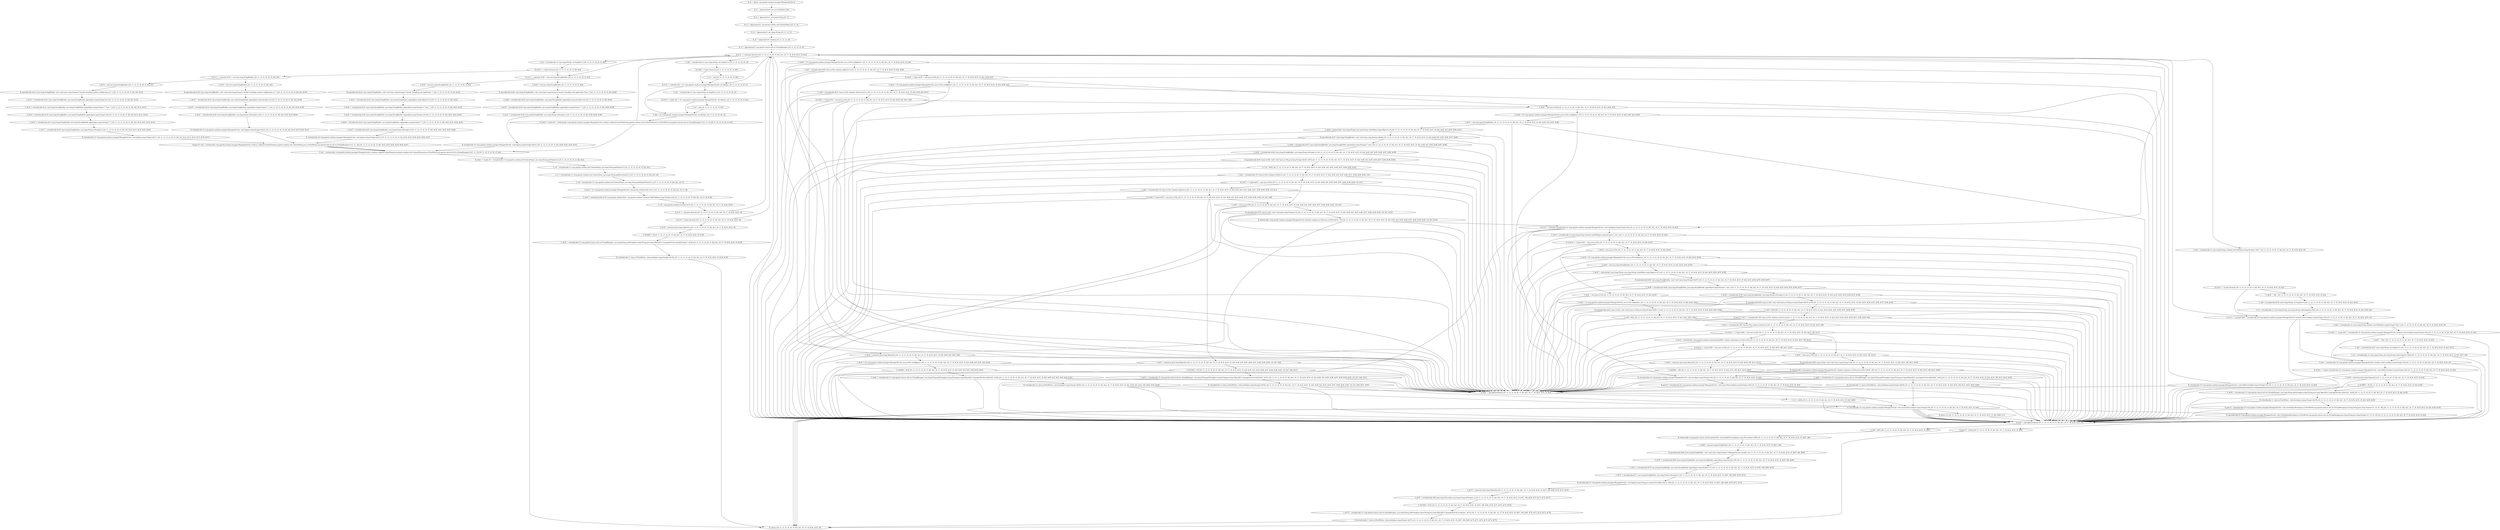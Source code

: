 digraph "Control_Flow_Graph" {
    "R_r0 := @this: org.apache.catalina.manager.ManagerServlet_[]"
    "R_r1 := @parameter0: java.io.PrintWriter_[r0]"
    "R_r0 := @this: org.apache.catalina.manager.ManagerServlet_[]"->"R_r1 := @parameter0: java.io.PrintWriter_[r0]";
    "R_r2 := @parameter1: java.lang.String_[r0, r1]"
    "R_r1 := @parameter0: java.io.PrintWriter_[r0]"->"R_r2 := @parameter1: java.lang.String_[r0, r1]";
    "R_r3 := @parameter2: org.apache.catalina.util.ContextName_[r0, r1, r2]"
    "R_r2 := @parameter1: java.lang.String_[r0, r1]"->"R_r3 := @parameter2: org.apache.catalina.util.ContextName_[r0, r1, r2]";
    "R_r4 := @parameter3: java.lang.String_[r0, r1, r2, r3]"
    "R_r3 := @parameter2: org.apache.catalina.util.ContextName_[r0, r1, r2]"->"R_r4 := @parameter3: java.lang.String_[r0, r1, r2, r3]";
    "R_z0 := @parameter4: boolean_[r0, r1, r2, r3, r4]"
    "R_r4 := @parameter3: java.lang.String_[r0, r1, r2, r3]"->"R_z0 := @parameter4: boolean_[r0, r1, r2, r3, r4]";
    "R_r5 := @parameter5: org.apache.tomcat.util.res.StringManager_[r0, r1, r2, r3, r4, z0]"
    "R_z0 := @parameter4: boolean_[r0, r1, r2, r3, r4]"->"R_r5 := @parameter5: org.apache.tomcat.util.res.StringManager_[r0, r1, r2, r3, r4, z0]";
    "R_if r2 == null goto (branch)_[r0, r1, r2, r3, r4, z0, r5, $i2, $z1, r6, r7, r8, $r32, $r33, r9, $z4]"
    "R_r5 := @parameter5: org.apache.tomcat.util.res.StringManager_[r0, r1, r2, r3, r4, z0]"->"R_if r2 == null goto (branch)_[r0, r1, r2, r3, r4, z0, r5, $i2, $z1, r6, r7, r8, $r32, $r33, r9, $z4]";
    "U_$i0 = virtualinvoke r2.<java.lang.String: int length()>()_[r0, r1, r2, r3, r4, z0, r5]"
    "R_if r2 == null goto (branch)_[r0, r1, r2, r3, r4, z0, r5, $i2, $z1, r6, r7, r8, $r32, $r33, r9, $z4]"->"U_$i0 = virtualinvoke r2.<java.lang.String: int length()>()_[r0, r1, r2, r3, r4, z0, r5]";
    "R_if r4 == null goto $i2 = r0.<org.apache.catalina.manager.ManagerServlet: int debug>_[r0, r1, r2, r3, r4, z0, r5]"
    "R_if r2 == null goto (branch)_[r0, r1, r2, r3, r4, z0, r5, $i2, $z1, r6, r7, r8, $r32, $r33, r9, $z4]"->"R_if r4 == null goto $i2 = r0.<org.apache.catalina.manager.ManagerServlet: int debug>_[r0, r1, r2, r3, r4, z0, r5]";
    "R_if $i0 != 0 goto (branch)_[r0, r1, r2, r3, r4, z0, r5, $i0]"
    "U_$i0 = virtualinvoke r2.<java.lang.String: int length()>()_[r0, r1, r2, r3, r4, z0, r5]"->"R_if $i0 != 0 goto (branch)_[r0, r1, r2, r3, r4, z0, r5, $i0]";
    "U_r2 = null_[r0, r1, r2, r3, r4, z0, r5, $i0]"
    "R_if $i0 != 0 goto (branch)_[r0, r1, r2, r3, r4, z0, r5, $i0]"->"U_r2 = null_[r0, r1, r2, r3, r4, z0, r5, $i0]";
    "R_if $i0 != 0 goto (branch)_[r0, r1, r2, r3, r4, z0, r5, $i0]"->"R_if r4 == null goto $i2 = r0.<org.apache.catalina.manager.ManagerServlet: int debug>_[r0, r1, r2, r3, r4, z0, r5]";
    "U_r2 = null_[r0, r1, r2, r3, r4, z0, r5, $i0]"->"R_if r4 == null goto $i2 = r0.<org.apache.catalina.manager.ManagerServlet: int debug>_[r0, r1, r2, r3, r4, z0, r5]";
    "U_$i1 = virtualinvoke r4.<java.lang.String: int length()>()_[r0, r1, r2, r3, r4, z0, r5]"
    "R_if r4 == null goto $i2 = r0.<org.apache.catalina.manager.ManagerServlet: int debug>_[r0, r1, r2, r3, r4, z0, r5]"->"U_$i1 = virtualinvoke r4.<java.lang.String: int length()>()_[r0, r1, r2, r3, r4, z0, r5]";
    "U_$i2 = r0.<org.apache.catalina.manager.ManagerServlet: int debug>_[r0, r1, r2, r3, r4, z0, r5]"
    "R_if r4 == null goto $i2 = r0.<org.apache.catalina.manager.ManagerServlet: int debug>_[r0, r1, r2, r3, r4, z0, r5]"->"U_$i2 = r0.<org.apache.catalina.manager.ManagerServlet: int debug>_[r0, r1, r2, r3, r4, z0, r5]";
    "R_if $i1 != 0 goto $i2 = r0.<org.apache.catalina.manager.ManagerServlet: int debug>_[r0, r1, r2, r3, r4, z0, r5, $i1]"
    "U_$i1 = virtualinvoke r4.<java.lang.String: int length()>()_[r0, r1, r2, r3, r4, z0, r5]"->"R_if $i1 != 0 goto $i2 = r0.<org.apache.catalina.manager.ManagerServlet: int debug>_[r0, r1, r2, r3, r4, z0, r5, $i1]";
    "U_r4 = null_[r0, r1, r2, r3, r4, z0, r5, $i1]"
    "R_if $i1 != 0 goto $i2 = r0.<org.apache.catalina.manager.ManagerServlet: int debug>_[r0, r1, r2, r3, r4, z0, r5, $i1]"->"U_r4 = null_[r0, r1, r2, r3, r4, z0, r5, $i1]";
    "R_if $i1 != 0 goto $i2 = r0.<org.apache.catalina.manager.ManagerServlet: int debug>_[r0, r1, r2, r3, r4, z0, r5, $i1]"->"U_$i2 = r0.<org.apache.catalina.manager.ManagerServlet: int debug>_[r0, r1, r2, r3, r4, z0, r5]";
    "U_r4 = null_[r0, r1, r2, r3, r4, z0, r5, $i1]"->"U_$i2 = r0.<org.apache.catalina.manager.ManagerServlet: int debug>_[r0, r1, r2, r3, r4, z0, r5]";
    "R_if $i2 < 1 goto $z1 = staticinvoke <org.apache.catalina.manager.ManagerServlet: boolean validateContextName(org.apache.catalina.util.ContextName,java.io.PrintWriter,org.apache.tomcat.util.res.StringManager)>(r3, r1, r5)_[r0, r1, r2, r3, r4, z0, r5, $i2]"
    "U_$i2 = r0.<org.apache.catalina.manager.ManagerServlet: int debug>_[r0, r1, r2, r3, r4, z0, r5]"->"R_if $i2 < 1 goto $z1 = staticinvoke <org.apache.catalina.manager.ManagerServlet: boolean validateContextName(org.apache.catalina.util.ContextName,java.io.PrintWriter,org.apache.tomcat.util.res.StringManager)>(r3, r1, r5)_[r0, r1, r2, r3, r4, z0, r5, $i2]";
    "R_if $i2 < 1 goto $z1 = staticinvoke <org.apache.catalina.manager.ManagerServlet: boolean validateContextName(org.apache.catalina.util.ContextName,java.io.PrintWriter,org.apache.tomcat.util.res.StringManager)>(r3, r1, r5)_[r0, r1, r2, r3, r4, z0, r5, $i2]"->"R_if r2 == null goto (branch)_[r0, r1, r2, r3, r4, z0, r5, $i2, $z1, r6, r7, r8, $r32, $r33, r9, $z4]";
    "U_$z1 = staticinvoke <org.apache.catalina.manager.ManagerServlet: boolean validateContextName(org.apache.catalina.util.ContextName,java.io.PrintWriter,org.apache.tomcat.util.res.StringManager)>(r3, r1, r5)_[r0, r1, r2, r3, r4, z0, r5, $i2]"
    "R_if $i2 < 1 goto $z1 = staticinvoke <org.apache.catalina.manager.ManagerServlet: boolean validateContextName(org.apache.catalina.util.ContextName,java.io.PrintWriter,org.apache.tomcat.util.res.StringManager)>(r3, r1, r5)_[r0, r1, r2, r3, r4, z0, r5, $i2]"->"U_$z1 = staticinvoke <org.apache.catalina.manager.ManagerServlet: boolean validateContextName(org.apache.catalina.util.ContextName,java.io.PrintWriter,org.apache.tomcat.util.res.StringManager)>(r3, r1, r5)_[r0, r1, r2, r3, r4, z0, r5, $i2]";
    "U_$i3 = virtualinvoke r2.<java.lang.String: int length()>()_[r0, r1, r2, r3, r4, z0, r5, $i2]"
    "R_if r2 == null goto (branch)_[r0, r1, r2, r3, r4, z0, r5, $i2, $z1, r6, r7, r8, $r32, $r33, r9, $z4]"->"U_$i3 = virtualinvoke r2.<java.lang.String: int length()>()_[r0, r1, r2, r3, r4, z0, r5, $i2]";
    "R_if r3 == null goto $r28 = new java.lang.StringBuilder_[r0, r1, r2, r3, r4, z0, r5, $i2]"
    "R_if r2 == null goto (branch)_[r0, r1, r2, r3, r4, z0, r5, $i2, $z1, r6, r7, r8, $r32, $r33, r9, $z4]"->"R_if r3 == null goto $r28 = new java.lang.StringBuilder_[r0, r1, r2, r3, r4, z0, r5, $i2]";
    "R_if $i3 <= 0 goto (branch)_[r0, r1, r2, r3, r4, z0, r5, $i2, $i3]"
    "U_$i3 = virtualinvoke r2.<java.lang.String: int length()>()_[r0, r1, r2, r3, r4, z0, r5, $i2]"->"R_if $i3 <= 0 goto (branch)_[r0, r1, r2, r3, r4, z0, r5, $i2, $i3]";
    "R_if r4 == null goto $r18 = new java.lang.StringBuilder_[r0, r1, r2, r3, r4, z0, r5, $i2, $i3]"
    "R_if $i3 <= 0 goto (branch)_[r0, r1, r2, r3, r4, z0, r5, $i2, $i3]"->"R_if r4 == null goto $r18 = new java.lang.StringBuilder_[r0, r1, r2, r3, r4, z0, r5, $i2, $i3]";
    "R_if $i3 <= 0 goto (branch)_[r0, r1, r2, r3, r4, z0, r5, $i2, $i3]"->"R_if r3 == null goto $r28 = new java.lang.StringBuilder_[r0, r1, r2, r3, r4, z0, r5, $i2]";
    "C_$r12 = new java.lang.StringBuilder_[r0, r1, r2, r3, r4, z0, r5, $i2, $i3]"
    "R_if r4 == null goto $r18 = new java.lang.StringBuilder_[r0, r1, r2, r3, r4, z0, r5, $i2, $i3]"->"C_$r12 = new java.lang.StringBuilder_[r0, r1, r2, r3, r4, z0, r5, $i2, $i3]";
    "C_$r18 = new java.lang.StringBuilder_[r0, r1, r2, r3, r4, z0, r5, $i2, $i3]"
    "R_if r4 == null goto $r18 = new java.lang.StringBuilder_[r0, r1, r2, r3, r4, z0, r5, $i2, $i3]"->"C_$r18 = new java.lang.StringBuilder_[r0, r1, r2, r3, r4, z0, r5, $i2, $i3]";
    "R_specialinvoke $r12.<java.lang.StringBuilder: void <init>(java.lang.String)>(\"install: Installing context configuration at \'\")_[r0, r1, r2, r3, r4, z0, r5, $i2, $i3, $r12]"
    "C_$r12 = new java.lang.StringBuilder_[r0, r1, r2, r3, r4, z0, r5, $i2, $i3]"->"R_specialinvoke $r12.<java.lang.StringBuilder: void <init>(java.lang.String)>(\"install: Installing context configuration at \'\")_[r0, r1, r2, r3, r4, z0, r5, $i2, $i3, $r12]";
    "U_$r13 = virtualinvoke $r12.<java.lang.StringBuilder: java.lang.StringBuilder append(java.lang.String)>(r2)_[r0, r1, r2, r3, r4, z0, r5, $i2, $i3, $r12]"
    "R_specialinvoke $r12.<java.lang.StringBuilder: void <init>(java.lang.String)>(\"install: Installing context configuration at \'\")_[r0, r1, r2, r3, r4, z0, r5, $i2, $i3, $r12]"->"U_$r13 = virtualinvoke $r12.<java.lang.StringBuilder: java.lang.StringBuilder append(java.lang.String)>(r2)_[r0, r1, r2, r3, r4, z0, r5, $i2, $i3, $r12]";
    "U_$r14 = virtualinvoke $r13.<java.lang.StringBuilder: java.lang.StringBuilder append(java.lang.String)>(\"\' from \'\")_[r0, r1, r2, r3, r4, z0, r5, $i2, $i3, $r12, $r13]"
    "U_$r13 = virtualinvoke $r12.<java.lang.StringBuilder: java.lang.StringBuilder append(java.lang.String)>(r2)_[r0, r1, r2, r3, r4, z0, r5, $i2, $i3, $r12]"->"U_$r14 = virtualinvoke $r13.<java.lang.StringBuilder: java.lang.StringBuilder append(java.lang.String)>(\"\' from \'\")_[r0, r1, r2, r3, r4, z0, r5, $i2, $i3, $r12, $r13]";
    "U_$r15 = virtualinvoke $r14.<java.lang.StringBuilder: java.lang.StringBuilder append(java.lang.String)>(r4)_[r0, r1, r2, r3, r4, z0, r5, $i2, $i3, $r12, $r13, $r14]"
    "U_$r14 = virtualinvoke $r13.<java.lang.StringBuilder: java.lang.StringBuilder append(java.lang.String)>(\"\' from \'\")_[r0, r1, r2, r3, r4, z0, r5, $i2, $i3, $r12, $r13]"->"U_$r15 = virtualinvoke $r14.<java.lang.StringBuilder: java.lang.StringBuilder append(java.lang.String)>(r4)_[r0, r1, r2, r3, r4, z0, r5, $i2, $i3, $r12, $r13, $r14]";
    "U_$r16 = virtualinvoke $r15.<java.lang.StringBuilder: java.lang.StringBuilder append(java.lang.String)>(\"\'\")_[r0, r1, r2, r3, r4, z0, r5, $i2, $i3, $r12, $r13, $r14, $r15]"
    "U_$r15 = virtualinvoke $r14.<java.lang.StringBuilder: java.lang.StringBuilder append(java.lang.String)>(r4)_[r0, r1, r2, r3, r4, z0, r5, $i2, $i3, $r12, $r13, $r14]"->"U_$r16 = virtualinvoke $r15.<java.lang.StringBuilder: java.lang.StringBuilder append(java.lang.String)>(\"\'\")_[r0, r1, r2, r3, r4, z0, r5, $i2, $i3, $r12, $r13, $r14, $r15]";
    "U_$r17 = virtualinvoke $r16.<java.lang.StringBuilder: java.lang.String toString()>()_[r0, r1, r2, r3, r4, z0, r5, $i2, $i3, $r12, $r13, $r14, $r15, $r16]"
    "U_$r16 = virtualinvoke $r15.<java.lang.StringBuilder: java.lang.StringBuilder append(java.lang.String)>(\"\'\")_[r0, r1, r2, r3, r4, z0, r5, $i2, $i3, $r12, $r13, $r14, $r15]"->"U_$r17 = virtualinvoke $r16.<java.lang.StringBuilder: java.lang.String toString()>()_[r0, r1, r2, r3, r4, z0, r5, $i2, $i3, $r12, $r13, $r14, $r15, $r16]";
    "R_virtualinvoke r0.<org.apache.catalina.manager.ManagerServlet: void log(java.lang.String)>($r17)_[r0, r1, r2, r3, r4, z0, r5, $i2, $i3, $r12, $r13, $r14, $r15, $r16, $r17]"
    "U_$r17 = virtualinvoke $r16.<java.lang.StringBuilder: java.lang.String toString()>()_[r0, r1, r2, r3, r4, z0, r5, $i2, $i3, $r12, $r13, $r14, $r15, $r16]"->"R_virtualinvoke r0.<org.apache.catalina.manager.ManagerServlet: void log(java.lang.String)>($r17)_[r0, r1, r2, r3, r4, z0, r5, $i2, $i3, $r12, $r13, $r14, $r15, $r16, $r17]";
    "R_goto [?= $z1 = staticinvoke <org.apache.catalina.manager.ManagerServlet: boolean validateContextName(org.apache.catalina.util.ContextName,java.io.PrintWriter,org.apache.tomcat.util.res.StringManager)>(r3, r1, r5)]_[r0, r1, r2, r3, r4, z0, r5, $i2, $r22, $r23, $r24, $r25, $r26, $r27]"
    "R_virtualinvoke r0.<org.apache.catalina.manager.ManagerServlet: void log(java.lang.String)>($r17)_[r0, r1, r2, r3, r4, z0, r5, $i2, $i3, $r12, $r13, $r14, $r15, $r16, $r17]"->"R_goto [?= $z1 = staticinvoke <org.apache.catalina.manager.ManagerServlet: boolean validateContextName(org.apache.catalina.util.ContextName,java.io.PrintWriter,org.apache.tomcat.util.res.StringManager)>(r3, r1, r5)]_[r0, r1, r2, r3, r4, z0, r5, $i2, $r22, $r23, $r24, $r25, $r26, $r27]";
    "R_goto [?= $z1 = staticinvoke <org.apache.catalina.manager.ManagerServlet: boolean validateContextName(org.apache.catalina.util.ContextName,java.io.PrintWriter,org.apache.tomcat.util.res.StringManager)>(r3, r1, r5)]_[r0, r1, r2, r3, r4, z0, r5, $i2, $r22, $r23, $r24, $r25, $r26, $r27]"->"U_$z1 = staticinvoke <org.apache.catalina.manager.ManagerServlet: boolean validateContextName(org.apache.catalina.util.ContextName,java.io.PrintWriter,org.apache.tomcat.util.res.StringManager)>(r3, r1, r5)_[r0, r1, r2, r3, r4, z0, r5, $i2]";
    "R_specialinvoke $r18.<java.lang.StringBuilder: void <init>(java.lang.String)>(\"install: Installing context configuration at \'\")_[r0, r1, r2, r3, r4, z0, r5, $i2, $i3, $r18]"
    "C_$r18 = new java.lang.StringBuilder_[r0, r1, r2, r3, r4, z0, r5, $i2, $i3]"->"R_specialinvoke $r18.<java.lang.StringBuilder: void <init>(java.lang.String)>(\"install: Installing context configuration at \'\")_[r0, r1, r2, r3, r4, z0, r5, $i2, $i3, $r18]";
    "U_$r19 = virtualinvoke $r18.<java.lang.StringBuilder: java.lang.StringBuilder append(java.lang.String)>(r2)_[r0, r1, r2, r3, r4, z0, r5, $i2, $i3, $r18]"
    "R_specialinvoke $r18.<java.lang.StringBuilder: void <init>(java.lang.String)>(\"install: Installing context configuration at \'\")_[r0, r1, r2, r3, r4, z0, r5, $i2, $i3, $r18]"->"U_$r19 = virtualinvoke $r18.<java.lang.StringBuilder: java.lang.StringBuilder append(java.lang.String)>(r2)_[r0, r1, r2, r3, r4, z0, r5, $i2, $i3, $r18]";
    "U_$r20 = virtualinvoke $r19.<java.lang.StringBuilder: java.lang.StringBuilder append(java.lang.String)>(\"\'\")_[r0, r1, r2, r3, r4, z0, r5, $i2, $i3, $r18, $r19]"
    "U_$r19 = virtualinvoke $r18.<java.lang.StringBuilder: java.lang.StringBuilder append(java.lang.String)>(r2)_[r0, r1, r2, r3, r4, z0, r5, $i2, $i3, $r18]"->"U_$r20 = virtualinvoke $r19.<java.lang.StringBuilder: java.lang.StringBuilder append(java.lang.String)>(\"\'\")_[r0, r1, r2, r3, r4, z0, r5, $i2, $i3, $r18, $r19]";
    "U_$r21 = virtualinvoke $r20.<java.lang.StringBuilder: java.lang.String toString()>()_[r0, r1, r2, r3, r4, z0, r5, $i2, $i3, $r18, $r19, $r20]"
    "U_$r20 = virtualinvoke $r19.<java.lang.StringBuilder: java.lang.StringBuilder append(java.lang.String)>(\"\'\")_[r0, r1, r2, r3, r4, z0, r5, $i2, $i3, $r18, $r19]"->"U_$r21 = virtualinvoke $r20.<java.lang.StringBuilder: java.lang.String toString()>()_[r0, r1, r2, r3, r4, z0, r5, $i2, $i3, $r18, $r19, $r20]";
    "R_virtualinvoke r0.<org.apache.catalina.manager.ManagerServlet: void log(java.lang.String)>($r21)_[r0, r1, r2, r3, r4, z0, r5, $i2, $i3, $r18, $r19, $r20, $r21]"
    "U_$r21 = virtualinvoke $r20.<java.lang.StringBuilder: java.lang.String toString()>()_[r0, r1, r2, r3, r4, z0, r5, $i2, $i3, $r18, $r19, $r20]"->"R_virtualinvoke r0.<org.apache.catalina.manager.ManagerServlet: void log(java.lang.String)>($r21)_[r0, r1, r2, r3, r4, z0, r5, $i2, $i3, $r18, $r19, $r20, $r21]";
    "R_virtualinvoke r0.<org.apache.catalina.manager.ManagerServlet: void log(java.lang.String)>($r21)_[r0, r1, r2, r3, r4, z0, r5, $i2, $i3, $r18, $r19, $r20, $r21]"->"R_goto [?= $z1 = staticinvoke <org.apache.catalina.manager.ManagerServlet: boolean validateContextName(org.apache.catalina.util.ContextName,java.io.PrintWriter,org.apache.tomcat.util.res.StringManager)>(r3, r1, r5)]_[r0, r1, r2, r3, r4, z0, r5, $i2, $r22, $r23, $r24, $r25, $r26, $r27]";
    "R_goto [?= $z1 = staticinvoke <org.apache.catalina.manager.ManagerServlet: boolean validateContextName(org.apache.catalina.util.ContextName,java.io.PrintWriter,org.apache.tomcat.util.res.StringManager)>(r3, r1, r5)]_[r0, r1, r2, r3, r4, z0, r5, $i2, $r22, $r23, $r24, $r25, $r26, $r27]"->"U_$z1 = staticinvoke <org.apache.catalina.manager.ManagerServlet: boolean validateContextName(org.apache.catalina.util.ContextName,java.io.PrintWriter,org.apache.tomcat.util.res.StringManager)>(r3, r1, r5)_[r0, r1, r2, r3, r4, z0, r5, $i2]";
    "C_$r22 = new java.lang.StringBuilder_[r0, r1, r2, r3, r4, z0, r5, $i2]"
    "R_if r3 == null goto $r28 = new java.lang.StringBuilder_[r0, r1, r2, r3, r4, z0, r5, $i2]"->"C_$r22 = new java.lang.StringBuilder_[r0, r1, r2, r3, r4, z0, r5, $i2]";
    "C_$r28 = new java.lang.StringBuilder_[r0, r1, r2, r3, r4, z0, r5, $i2]"
    "R_if r3 == null goto $r28 = new java.lang.StringBuilder_[r0, r1, r2, r3, r4, z0, r5, $i2]"->"C_$r28 = new java.lang.StringBuilder_[r0, r1, r2, r3, r4, z0, r5, $i2]";
    "R_specialinvoke $r22.<java.lang.StringBuilder: void <init>(java.lang.String)>(\"install: Installing web application \'\")_[r0, r1, r2, r3, r4, z0, r5, $i2, $r22]"
    "C_$r22 = new java.lang.StringBuilder_[r0, r1, r2, r3, r4, z0, r5, $i2]"->"R_specialinvoke $r22.<java.lang.StringBuilder: void <init>(java.lang.String)>(\"install: Installing web application \'\")_[r0, r1, r2, r3, r4, z0, r5, $i2, $r22]";
    "U_$r23 = virtualinvoke $r22.<java.lang.StringBuilder: java.lang.StringBuilder append(java.lang.Object)>(r3)_[r0, r1, r2, r3, r4, z0, r5, $i2, $r22]"
    "R_specialinvoke $r22.<java.lang.StringBuilder: void <init>(java.lang.String)>(\"install: Installing web application \'\")_[r0, r1, r2, r3, r4, z0, r5, $i2, $r22]"->"U_$r23 = virtualinvoke $r22.<java.lang.StringBuilder: java.lang.StringBuilder append(java.lang.Object)>(r3)_[r0, r1, r2, r3, r4, z0, r5, $i2, $r22]";
    "U_$r24 = virtualinvoke $r23.<java.lang.StringBuilder: java.lang.StringBuilder append(java.lang.String)>(\"\' from \'\")_[r0, r1, r2, r3, r4, z0, r5, $i2, $r22, $r23]"
    "U_$r23 = virtualinvoke $r22.<java.lang.StringBuilder: java.lang.StringBuilder append(java.lang.Object)>(r3)_[r0, r1, r2, r3, r4, z0, r5, $i2, $r22]"->"U_$r24 = virtualinvoke $r23.<java.lang.StringBuilder: java.lang.StringBuilder append(java.lang.String)>(\"\' from \'\")_[r0, r1, r2, r3, r4, z0, r5, $i2, $r22, $r23]";
    "U_$r25 = virtualinvoke $r24.<java.lang.StringBuilder: java.lang.StringBuilder append(java.lang.String)>(r4)_[r0, r1, r2, r3, r4, z0, r5, $i2, $r22, $r23, $r24]"
    "U_$r24 = virtualinvoke $r23.<java.lang.StringBuilder: java.lang.StringBuilder append(java.lang.String)>(\"\' from \'\")_[r0, r1, r2, r3, r4, z0, r5, $i2, $r22, $r23]"->"U_$r25 = virtualinvoke $r24.<java.lang.StringBuilder: java.lang.StringBuilder append(java.lang.String)>(r4)_[r0, r1, r2, r3, r4, z0, r5, $i2, $r22, $r23, $r24]";
    "U_$r26 = virtualinvoke $r25.<java.lang.StringBuilder: java.lang.StringBuilder append(java.lang.String)>(\"\'\")_[r0, r1, r2, r3, r4, z0, r5, $i2, $r22, $r23, $r24, $r25]"
    "U_$r25 = virtualinvoke $r24.<java.lang.StringBuilder: java.lang.StringBuilder append(java.lang.String)>(r4)_[r0, r1, r2, r3, r4, z0, r5, $i2, $r22, $r23, $r24]"->"U_$r26 = virtualinvoke $r25.<java.lang.StringBuilder: java.lang.StringBuilder append(java.lang.String)>(\"\'\")_[r0, r1, r2, r3, r4, z0, r5, $i2, $r22, $r23, $r24, $r25]";
    "U_$r27 = virtualinvoke $r26.<java.lang.StringBuilder: java.lang.String toString()>()_[r0, r1, r2, r3, r4, z0, r5, $i2, $r22, $r23, $r24, $r25, $r26]"
    "U_$r26 = virtualinvoke $r25.<java.lang.StringBuilder: java.lang.StringBuilder append(java.lang.String)>(\"\'\")_[r0, r1, r2, r3, r4, z0, r5, $i2, $r22, $r23, $r24, $r25]"->"U_$r27 = virtualinvoke $r26.<java.lang.StringBuilder: java.lang.String toString()>()_[r0, r1, r2, r3, r4, z0, r5, $i2, $r22, $r23, $r24, $r25, $r26]";
    "R_virtualinvoke r0.<org.apache.catalina.manager.ManagerServlet: void log(java.lang.String)>($r27)_[r0, r1, r2, r3, r4, z0, r5, $i2, $r22, $r23, $r24, $r25, $r26, $r27]"
    "U_$r27 = virtualinvoke $r26.<java.lang.StringBuilder: java.lang.String toString()>()_[r0, r1, r2, r3, r4, z0, r5, $i2, $r22, $r23, $r24, $r25, $r26]"->"R_virtualinvoke r0.<org.apache.catalina.manager.ManagerServlet: void log(java.lang.String)>($r27)_[r0, r1, r2, r3, r4, z0, r5, $i2, $r22, $r23, $r24, $r25, $r26, $r27]";
    "R_virtualinvoke r0.<org.apache.catalina.manager.ManagerServlet: void log(java.lang.String)>($r27)_[r0, r1, r2, r3, r4, z0, r5, $i2, $r22, $r23, $r24, $r25, $r26, $r27]"->"R_goto [?= $z1 = staticinvoke <org.apache.catalina.manager.ManagerServlet: boolean validateContextName(org.apache.catalina.util.ContextName,java.io.PrintWriter,org.apache.tomcat.util.res.StringManager)>(r3, r1, r5)]_[r0, r1, r2, r3, r4, z0, r5, $i2, $r22, $r23, $r24, $r25, $r26, $r27]";
    "R_goto [?= $z1 = staticinvoke <org.apache.catalina.manager.ManagerServlet: boolean validateContextName(org.apache.catalina.util.ContextName,java.io.PrintWriter,org.apache.tomcat.util.res.StringManager)>(r3, r1, r5)]_[r0, r1, r2, r3, r4, z0, r5, $i2, $r22, $r23, $r24, $r25, $r26, $r27]"->"U_$z1 = staticinvoke <org.apache.catalina.manager.ManagerServlet: boolean validateContextName(org.apache.catalina.util.ContextName,java.io.PrintWriter,org.apache.tomcat.util.res.StringManager)>(r3, r1, r5)_[r0, r1, r2, r3, r4, z0, r5, $i2]";
    "R_specialinvoke $r28.<java.lang.StringBuilder: void <init>(java.lang.String)>(\"install: Installing web application from \'\")_[r0, r1, r2, r3, r4, z0, r5, $i2, $r28]"
    "C_$r28 = new java.lang.StringBuilder_[r0, r1, r2, r3, r4, z0, r5, $i2]"->"R_specialinvoke $r28.<java.lang.StringBuilder: void <init>(java.lang.String)>(\"install: Installing web application from \'\")_[r0, r1, r2, r3, r4, z0, r5, $i2, $r28]";
    "U_$r29 = virtualinvoke $r28.<java.lang.StringBuilder: java.lang.StringBuilder append(java.lang.String)>(r4)_[r0, r1, r2, r3, r4, z0, r5, $i2, $r28]"
    "R_specialinvoke $r28.<java.lang.StringBuilder: void <init>(java.lang.String)>(\"install: Installing web application from \'\")_[r0, r1, r2, r3, r4, z0, r5, $i2, $r28]"->"U_$r29 = virtualinvoke $r28.<java.lang.StringBuilder: java.lang.StringBuilder append(java.lang.String)>(r4)_[r0, r1, r2, r3, r4, z0, r5, $i2, $r28]";
    "U_$r30 = virtualinvoke $r29.<java.lang.StringBuilder: java.lang.StringBuilder append(java.lang.String)>(\"\'\")_[r0, r1, r2, r3, r4, z0, r5, $i2, $r28, $r29]"
    "U_$r29 = virtualinvoke $r28.<java.lang.StringBuilder: java.lang.StringBuilder append(java.lang.String)>(r4)_[r0, r1, r2, r3, r4, z0, r5, $i2, $r28]"->"U_$r30 = virtualinvoke $r29.<java.lang.StringBuilder: java.lang.StringBuilder append(java.lang.String)>(\"\'\")_[r0, r1, r2, r3, r4, z0, r5, $i2, $r28, $r29]";
    "U_$r31 = virtualinvoke $r30.<java.lang.StringBuilder: java.lang.String toString()>()_[r0, r1, r2, r3, r4, z0, r5, $i2, $r28, $r29, $r30]"
    "U_$r30 = virtualinvoke $r29.<java.lang.StringBuilder: java.lang.StringBuilder append(java.lang.String)>(\"\'\")_[r0, r1, r2, r3, r4, z0, r5, $i2, $r28, $r29]"->"U_$r31 = virtualinvoke $r30.<java.lang.StringBuilder: java.lang.String toString()>()_[r0, r1, r2, r3, r4, z0, r5, $i2, $r28, $r29, $r30]";
    "R_virtualinvoke r0.<org.apache.catalina.manager.ManagerServlet: void log(java.lang.String)>($r31)_[r0, r1, r2, r3, r4, z0, r5, $i2, $r28, $r29, $r30, $r31]"
    "U_$r31 = virtualinvoke $r30.<java.lang.StringBuilder: java.lang.String toString()>()_[r0, r1, r2, r3, r4, z0, r5, $i2, $r28, $r29, $r30]"->"R_virtualinvoke r0.<org.apache.catalina.manager.ManagerServlet: void log(java.lang.String)>($r31)_[r0, r1, r2, r3, r4, z0, r5, $i2, $r28, $r29, $r30, $r31]";
    "R_virtualinvoke r0.<org.apache.catalina.manager.ManagerServlet: void log(java.lang.String)>($r31)_[r0, r1, r2, r3, r4, z0, r5, $i2, $r28, $r29, $r30, $r31]"->"U_$z1 = staticinvoke <org.apache.catalina.manager.ManagerServlet: boolean validateContextName(org.apache.catalina.util.ContextName,java.io.PrintWriter,org.apache.tomcat.util.res.StringManager)>(r3, r1, r5)_[r0, r1, r2, r3, r4, z0, r5, $i2]";
    "R_if $z1 != 0 goto r6 = virtualinvoke r3.<org.apache.catalina.util.ContextName: java.lang.String getName()>()_[r0, r1, r2, r3, r4, z0, r5, $i2, $z1]"
    "U_$z1 = staticinvoke <org.apache.catalina.manager.ManagerServlet: boolean validateContextName(org.apache.catalina.util.ContextName,java.io.PrintWriter,org.apache.tomcat.util.res.StringManager)>(r3, r1, r5)_[r0, r1, r2, r3, r4, z0, r5, $i2]"->"R_if $z1 != 0 goto r6 = virtualinvoke r3.<org.apache.catalina.util.ContextName: java.lang.String getName()>()_[r0, r1, r2, r3, r4, z0, r5, $i2, $z1]";
    "R_return_[r0, r1, r2, r3, r4, z0, r5, $i2, $z1, r6, r7, r8, $r32, $r33, r9]"
    "R_if $z1 != 0 goto r6 = virtualinvoke r3.<org.apache.catalina.util.ContextName: java.lang.String getName()>()_[r0, r1, r2, r3, r4, z0, r5, $i2, $z1]"->"R_return_[r0, r1, r2, r3, r4, z0, r5, $i2, $z1, r6, r7, r8, $r32, $r33, r9]";
    "U_r6 = virtualinvoke r3.<org.apache.catalina.util.ContextName: java.lang.String getName()>()_[r0, r1, r2, r3, r4, z0, r5, $i2, $z1]"
    "R_if $z1 != 0 goto r6 = virtualinvoke r3.<org.apache.catalina.util.ContextName: java.lang.String getName()>()_[r0, r1, r2, r3, r4, z0, r5, $i2, $z1]"->"U_r6 = virtualinvoke r3.<org.apache.catalina.util.ContextName: java.lang.String getName()>()_[r0, r1, r2, r3, r4, z0, r5, $i2, $z1]";
    "U_r7 = virtualinvoke r3.<org.apache.catalina.util.ContextName: java.lang.String getBaseName()>()_[r0, r1, r2, r3, r4, z0, r5, $i2, $z1, r6]"
    "U_r6 = virtualinvoke r3.<org.apache.catalina.util.ContextName: java.lang.String getName()>()_[r0, r1, r2, r3, r4, z0, r5, $i2, $z1]"->"U_r7 = virtualinvoke r3.<org.apache.catalina.util.ContextName: java.lang.String getBaseName()>()_[r0, r1, r2, r3, r4, z0, r5, $i2, $z1, r6]";
    "U_r8 = virtualinvoke r3.<org.apache.catalina.util.ContextName: java.lang.String getDisplayName()>()_[r0, r1, r2, r3, r4, z0, r5, $i2, $z1, r6, r7]"
    "U_r7 = virtualinvoke r3.<org.apache.catalina.util.ContextName: java.lang.String getBaseName()>()_[r0, r1, r2, r3, r4, z0, r5, $i2, $z1, r6]"->"U_r8 = virtualinvoke r3.<org.apache.catalina.util.ContextName: java.lang.String getDisplayName()>()_[r0, r1, r2, r3, r4, z0, r5, $i2, $z1, r6, r7]";
    "U_$r32 = r0.<org.apache.catalina.manager.ManagerServlet: org.apache.catalina.Host host>_[r0, r1, r2, r3, r4, z0, r5, $i2, $z1, r6, r7, r8]"
    "U_r8 = virtualinvoke r3.<org.apache.catalina.util.ContextName: java.lang.String getDisplayName()>()_[r0, r1, r2, r3, r4, z0, r5, $i2, $z1, r6, r7]"->"U_$r32 = r0.<org.apache.catalina.manager.ManagerServlet: org.apache.catalina.Host host>_[r0, r1, r2, r3, r4, z0, r5, $i2, $z1, r6, r7, r8]";
    "U_$r33 = interfaceinvoke $r32.<org.apache.catalina.Host: org.apache.catalina.Container findChild(java.lang.String)>(r6)_[r0, r1, r2, r3, r4, z0, r5, $i2, $z1, r6, r7, r8, $r32]"
    "U_$r32 = r0.<org.apache.catalina.manager.ManagerServlet: org.apache.catalina.Host host>_[r0, r1, r2, r3, r4, z0, r5, $i2, $z1, r6, r7, r8]"->"U_$r33 = interfaceinvoke $r32.<org.apache.catalina.Host: org.apache.catalina.Container findChild(java.lang.String)>(r6)_[r0, r1, r2, r3, r4, z0, r5, $i2, $z1, r6, r7, r8, $r32]";
    "U_r9 = (org.apache.catalina.Context) $r33_[r0, r1, r2, r3, r4, z0, r5, $i2, $z1, r6, r7, r8, $r32, $r33]"
    "U_$r33 = interfaceinvoke $r32.<org.apache.catalina.Host: org.apache.catalina.Container findChild(java.lang.String)>(r6)_[r0, r1, r2, r3, r4, z0, r5, $i2, $z1, r6, r7, r8, $r32]"->"U_r9 = (org.apache.catalina.Context) $r33_[r0, r1, r2, r3, r4, z0, r5, $i2, $z1, r6, r7, r8, $r32, $r33]";
    "R_if r9 == null goto (branch)_[r0, r1, r2, r3, r4, z0, r5, $i2, $z1, r6, r7, r8, $r32, $r33, r9]"
    "U_r9 = (org.apache.catalina.Context) $r33_[r0, r1, r2, r3, r4, z0, r5, $i2, $z1, r6, r7, r8, $r32, $r33]"->"R_if r9 == null goto (branch)_[r0, r1, r2, r3, r4, z0, r5, $i2, $z1, r6, r7, r8, $r32, $r33, r9]";
    "R_if z0 != 0 goto (branch)_[r0, r1, r2, r3, r4, z0, r5, $i2, $z1, r6, r7, r8, $r32, $r33, r9]"
    "R_if r9 == null goto (branch)_[r0, r1, r2, r3, r4, z0, r5, $i2, $z1, r6, r7, r8, $r32, $r33, r9]"->"R_if z0 != 0 goto (branch)_[r0, r1, r2, r3, r4, z0, r5, $i2, $z1, r6, r7, r8, $r32, $r33, r9]";
    "R_if r9 == null goto (branch)_[r0, r1, r2, r3, r4, z0, r5, $i2, $z1, r6, r7, r8, $r32, $r33, r9]"->"R_if r2 == null goto (branch)_[r0, r1, r2, r3, r4, z0, r5, $i2, $z1, r6, r7, r8, $r32, $r33, r9, $z4]";
    "C_$r34 = newarray (java.lang.Object)[1]_[r0, r1, r2, r3, r4, z0, r5, $i2, $z1, r6, r7, r8, $r32, $r33, r9]"
    "R_if z0 != 0 goto (branch)_[r0, r1, r2, r3, r4, z0, r5, $i2, $z1, r6, r7, r8, $r32, $r33, r9]"->"C_$r34 = newarray (java.lang.Object)[1]_[r0, r1, r2, r3, r4, z0, r5, $i2, $z1, r6, r7, r8, $r32, $r33, r9]";
    "R_if z0 != 0 goto (branch)_[r0, r1, r2, r3, r4, z0, r5, $i2, $z1, r6, r7, r8, $r32, $r33, r9]"->"R_if r2 == null goto (branch)_[r0, r1, r2, r3, r4, z0, r5, $i2, $z1, r6, r7, r8, $r32, $r33, r9, $z4]";
    "U_$r34[0] = r8_[r0, r1, r2, r3, r4, z0, r5, $i2, $z1, r6, r7, r8, $r32, $r33, r9, $r34]"
    "C_$r34 = newarray (java.lang.Object)[1]_[r0, r1, r2, r3, r4, z0, r5, $i2, $z1, r6, r7, r8, $r32, $r33, r9]"->"U_$r34[0] = r8_[r0, r1, r2, r3, r4, z0, r5, $i2, $z1, r6, r7, r8, $r32, $r33, r9, $r34]";
    "U_$r35 = virtualinvoke r5.<org.apache.tomcat.util.res.StringManager: java.lang.String getString(java.lang.String,java.lang.Object[])>(\"managerServlet.alreadyContext\", $r34)_[r0, r1, r2, r3, r4, z0, r5, $i2, $z1, r6, r7, r8, $r32, $r33, r9, $r34]"
    "U_$r34[0] = r8_[r0, r1, r2, r3, r4, z0, r5, $i2, $z1, r6, r7, r8, $r32, $r33, r9, $r34]"->"U_$r35 = virtualinvoke r5.<org.apache.tomcat.util.res.StringManager: java.lang.String getString(java.lang.String,java.lang.Object[])>(\"managerServlet.alreadyContext\", $r34)_[r0, r1, r2, r3, r4, z0, r5, $i2, $z1, r6, r7, r8, $r32, $r33, r9, $r34]";
    "R_virtualinvoke r1.<java.io.PrintWriter: void println(java.lang.String)>($r35)_[r0, r1, r2, r3, r4, z0, r5, $i2, $z1, r6, r7, r8, $r32, $r33, r9, $r34, $r35]"
    "U_$r35 = virtualinvoke r5.<org.apache.tomcat.util.res.StringManager: java.lang.String getString(java.lang.String,java.lang.Object[])>(\"managerServlet.alreadyContext\", $r34)_[r0, r1, r2, r3, r4, z0, r5, $i2, $z1, r6, r7, r8, $r32, $r33, r9, $r34]"->"R_virtualinvoke r1.<java.io.PrintWriter: void println(java.lang.String)>($r35)_[r0, r1, r2, r3, r4, z0, r5, $i2, $z1, r6, r7, r8, $r32, $r33, r9, $r34, $r35]";
    "R_virtualinvoke r1.<java.io.PrintWriter: void println(java.lang.String)>($r35)_[r0, r1, r2, r3, r4, z0, r5, $i2, $z1, r6, r7, r8, $r32, $r33, r9, $r34, $r35]"->"R_return_[r0, r1, r2, r3, r4, z0, r5, $i2, $z1, r6, r7, r8, $r32, $r33, r9]";
    "U_$z2 = virtualinvoke r2.<java.lang.String: boolean startsWith(java.lang.String)>(\"file:\")_[r0, r1, r2, r3, r4, z0, r5, $i2, $z1, r6, r7, r8, $r32, $r33, r9]"
    "R_if r2 == null goto (branch)_[r0, r1, r2, r3, r4, z0, r5, $i2, $z1, r6, r7, r8, $r32, $r33, r9, $z4]"->"U_$z2 = virtualinvoke r2.<java.lang.String: boolean startsWith(java.lang.String)>(\"file:\")_[r0, r1, r2, r3, r4, z0, r5, $i2, $z1, r6, r7, r8, $r32, $r33, r9]";
    "R_if r4 == null goto $z4 = virtualinvoke r0.<org.apache.catalina.manager.ManagerServlet: boolean isServiced(java.lang.String)>(r6)_[r0, r1, r2, r3, r4, z0, r5, $i2, $z1, r6, r7, r8, $r32, $r33, r9]"
    "R_if r2 == null goto (branch)_[r0, r1, r2, r3, r4, z0, r5, $i2, $z1, r6, r7, r8, $r32, $r33, r9, $z4]"->"R_if r4 == null goto $z4 = virtualinvoke r0.<org.apache.catalina.manager.ManagerServlet: boolean isServiced(java.lang.String)>(r6)_[r0, r1, r2, r3, r4, z0, r5, $i2, $z1, r6, r7, r8, $r32, $r33, r9]";
    "R_if $z2 == 0 goto (branch)_[r0, r1, r2, r3, r4, z0, r5, $i2, $z1, r6, r7, r8, $r32, $r33, r9, $z2]"
    "U_$z2 = virtualinvoke r2.<java.lang.String: boolean startsWith(java.lang.String)>(\"file:\")_[r0, r1, r2, r3, r4, z0, r5, $i2, $z1, r6, r7, r8, $r32, $r33, r9]"->"R_if $z2 == 0 goto (branch)_[r0, r1, r2, r3, r4, z0, r5, $i2, $z1, r6, r7, r8, $r32, $r33, r9, $z2]";
    "U_$r36 = \"file:\"_[r0, r1, r2, r3, r4, z0, r5, $i2, $z1, r6, r7, r8, $r32, $r33, r9, $z2]"
    "R_if $z2 == 0 goto (branch)_[r0, r1, r2, r3, r4, z0, r5, $i2, $z1, r6, r7, r8, $r32, $r33, r9, $z2]"->"U_$r36 = \"file:\"_[r0, r1, r2, r3, r4, z0, r5, $i2, $z1, r6, r7, r8, $r32, $r33, r9, $z2]";
    "R_if $z2 == 0 goto (branch)_[r0, r1, r2, r3, r4, z0, r5, $i2, $z1, r6, r7, r8, $r32, $r33, r9, $z2]"->"R_if r4 == null goto $z4 = virtualinvoke r0.<org.apache.catalina.manager.ManagerServlet: boolean isServiced(java.lang.String)>(r6)_[r0, r1, r2, r3, r4, z0, r5, $i2, $z1, r6, r7, r8, $r32, $r33, r9]";
    "U_$i4 = virtualinvoke $r36.<java.lang.String: int length()>()_[r0, r1, r2, r3, r4, z0, r5, $i2, $z1, r6, r7, r8, $r32, $r33, r9, $z2, $r36]"
    "U_$r36 = \"file:\"_[r0, r1, r2, r3, r4, z0, r5, $i2, $z1, r6, r7, r8, $r32, $r33, r9, $z2]"->"U_$i4 = virtualinvoke $r36.<java.lang.String: int length()>()_[r0, r1, r2, r3, r4, z0, r5, $i2, $z1, r6, r7, r8, $r32, $r33, r9, $z2, $r36]";
    "U_r2 = virtualinvoke r2.<java.lang.String: java.lang.String substring(int)>($i4)_[r0, r1, r2, r3, r4, z0, r5, $i2, $z1, r6, r7, r8, $r32, $r33, r9, $z2, $r36, $i4]"
    "U_$i4 = virtualinvoke $r36.<java.lang.String: int length()>()_[r0, r1, r2, r3, r4, z0, r5, $i2, $z1, r6, r7, r8, $r32, $r33, r9, $z2, $r36]"->"U_r2 = virtualinvoke r2.<java.lang.String: java.lang.String substring(int)>($i4)_[r0, r1, r2, r3, r4, z0, r5, $i2, $z1, r6, r7, r8, $r32, $r33, r9, $z2, $r36, $i4]";
    "U_r2 = virtualinvoke r2.<java.lang.String: java.lang.String substring(int)>($i4)_[r0, r1, r2, r3, r4, z0, r5, $i2, $z1, r6, r7, r8, $r32, $r33, r9, $z2, $r36, $i4]"->"R_if r4 == null goto $z4 = virtualinvoke r0.<org.apache.catalina.manager.ManagerServlet: boolean isServiced(java.lang.String)>(r6)_[r0, r1, r2, r3, r4, z0, r5, $i2, $z1, r6, r7, r8, $r32, $r33, r9]";
    "U_$z3 = virtualinvoke r4.<java.lang.String: boolean startsWith(java.lang.String)>(\"file:\")_[r0, r1, r2, r3, r4, z0, r5, $i2, $z1, r6, r7, r8, $r32, $r33, r9]"
    "R_if r4 == null goto $z4 = virtualinvoke r0.<org.apache.catalina.manager.ManagerServlet: boolean isServiced(java.lang.String)>(r6)_[r0, r1, r2, r3, r4, z0, r5, $i2, $z1, r6, r7, r8, $r32, $r33, r9]"->"U_$z3 = virtualinvoke r4.<java.lang.String: boolean startsWith(java.lang.String)>(\"file:\")_[r0, r1, r2, r3, r4, z0, r5, $i2, $z1, r6, r7, r8, $r32, $r33, r9]";
    "U_$z4 = virtualinvoke r0.<org.apache.catalina.manager.ManagerServlet: boolean isServiced(java.lang.String)>(r6)_[r0, r1, r2, r3, r4, z0, r5, $i2, $z1, r6, r7, r8, $r32, $r33, r9]"
    "R_if r4 == null goto $z4 = virtualinvoke r0.<org.apache.catalina.manager.ManagerServlet: boolean isServiced(java.lang.String)>(r6)_[r0, r1, r2, r3, r4, z0, r5, $i2, $z1, r6, r7, r8, $r32, $r33, r9]"->"U_$z4 = virtualinvoke r0.<org.apache.catalina.manager.ManagerServlet: boolean isServiced(java.lang.String)>(r6)_[r0, r1, r2, r3, r4, z0, r5, $i2, $z1, r6, r7, r8, $r32, $r33, r9]";
    "R_$r67 := @caughtexception_[r0, r1, r2, r3, r4, z0, r5, $i2, $z1, r6, r7, r8, $r32, $r33, r9]"
    "R_if r4 == null goto $z4 = virtualinvoke r0.<org.apache.catalina.manager.ManagerServlet: boolean isServiced(java.lang.String)>(r6)_[r0, r1, r2, r3, r4, z0, r5, $i2, $z1, r6, r7, r8, $r32, $r33, r9]"->"R_$r67 := @caughtexception_[r0, r1, r2, r3, r4, z0, r5, $i2, $z1, r6, r7, r8, $r32, $r33, r9]";
    "R_if $z3 == 0 goto $z4 = virtualinvoke r0.<org.apache.catalina.manager.ManagerServlet: boolean isServiced(java.lang.String)>(r6)_[r0, r1, r2, r3, r4, z0, r5, $i2, $z1, r6, r7, r8, $r32, $r33, r9, $z3]"
    "U_$z3 = virtualinvoke r4.<java.lang.String: boolean startsWith(java.lang.String)>(\"file:\")_[r0, r1, r2, r3, r4, z0, r5, $i2, $z1, r6, r7, r8, $r32, $r33, r9]"->"R_if $z3 == 0 goto $z4 = virtualinvoke r0.<org.apache.catalina.manager.ManagerServlet: boolean isServiced(java.lang.String)>(r6)_[r0, r1, r2, r3, r4, z0, r5, $i2, $z1, r6, r7, r8, $r32, $r33, r9, $z3]";
    "U_$r37 = \"file:\"_[r0, r1, r2, r3, r4, z0, r5, $i2, $z1, r6, r7, r8, $r32, $r33, r9, $z3]"
    "R_if $z3 == 0 goto $z4 = virtualinvoke r0.<org.apache.catalina.manager.ManagerServlet: boolean isServiced(java.lang.String)>(r6)_[r0, r1, r2, r3, r4, z0, r5, $i2, $z1, r6, r7, r8, $r32, $r33, r9, $z3]"->"U_$r37 = \"file:\"_[r0, r1, r2, r3, r4, z0, r5, $i2, $z1, r6, r7, r8, $r32, $r33, r9, $z3]";
    "R_if $z3 == 0 goto $z4 = virtualinvoke r0.<org.apache.catalina.manager.ManagerServlet: boolean isServiced(java.lang.String)>(r6)_[r0, r1, r2, r3, r4, z0, r5, $i2, $z1, r6, r7, r8, $r32, $r33, r9, $z3]"->"U_$z4 = virtualinvoke r0.<org.apache.catalina.manager.ManagerServlet: boolean isServiced(java.lang.String)>(r6)_[r0, r1, r2, r3, r4, z0, r5, $i2, $z1, r6, r7, r8, $r32, $r33, r9]";
    "R_if $z3 == 0 goto $z4 = virtualinvoke r0.<org.apache.catalina.manager.ManagerServlet: boolean isServiced(java.lang.String)>(r6)_[r0, r1, r2, r3, r4, z0, r5, $i2, $z1, r6, r7, r8, $r32, $r33, r9, $z3]"->"R_$r67 := @caughtexception_[r0, r1, r2, r3, r4, z0, r5, $i2, $z1, r6, r7, r8, $r32, $r33, r9]";
    "U_$i5 = virtualinvoke $r37.<java.lang.String: int length()>()_[r0, r1, r2, r3, r4, z0, r5, $i2, $z1, r6, r7, r8, $r32, $r33, r9, $z3, $r37]"
    "U_$r37 = \"file:\"_[r0, r1, r2, r3, r4, z0, r5, $i2, $z1, r6, r7, r8, $r32, $r33, r9, $z3]"->"U_$i5 = virtualinvoke $r37.<java.lang.String: int length()>()_[r0, r1, r2, r3, r4, z0, r5, $i2, $z1, r6, r7, r8, $r32, $r33, r9, $z3, $r37]";
    "U_r4 = virtualinvoke r4.<java.lang.String: java.lang.String substring(int)>($i5)_[r0, r1, r2, r3, r4, z0, r5, $i2, $z1, r6, r7, r8, $r32, $r33, r9, $z3, $r37, $i5]"
    "U_$i5 = virtualinvoke $r37.<java.lang.String: int length()>()_[r0, r1, r2, r3, r4, z0, r5, $i2, $z1, r6, r7, r8, $r32, $r33, r9, $z3, $r37]"->"U_r4 = virtualinvoke r4.<java.lang.String: java.lang.String substring(int)>($i5)_[r0, r1, r2, r3, r4, z0, r5, $i2, $z1, r6, r7, r8, $r32, $r33, r9, $z3, $r37, $i5]";
    "U_r4 = virtualinvoke r4.<java.lang.String: java.lang.String substring(int)>($i5)_[r0, r1, r2, r3, r4, z0, r5, $i2, $z1, r6, r7, r8, $r32, $r33, r9, $z3, $r37, $i5]"->"U_$z4 = virtualinvoke r0.<org.apache.catalina.manager.ManagerServlet: boolean isServiced(java.lang.String)>(r6)_[r0, r1, r2, r3, r4, z0, r5, $i2, $z1, r6, r7, r8, $r32, $r33, r9]";
    "U_r4 = virtualinvoke r4.<java.lang.String: java.lang.String substring(int)>($i5)_[r0, r1, r2, r3, r4, z0, r5, $i2, $z1, r6, r7, r8, $r32, $r33, r9, $z3, $r37, $i5]"->"R_$r67 := @caughtexception_[r0, r1, r2, r3, r4, z0, r5, $i2, $z1, r6, r7, r8, $r32, $r33, r9]";
    "R_if $z4 == 0 goto virtualinvoke r0.<org.apache.catalina.manager.ManagerServlet: void addServiced(java.lang.String)>(r6)_[r0, r1, r2, r3, r4, z0, r5, $i2, $z1, r6, r7, r8, $r32, $r33, r9, $z4]"
    "U_$z4 = virtualinvoke r0.<org.apache.catalina.manager.ManagerServlet: boolean isServiced(java.lang.String)>(r6)_[r0, r1, r2, r3, r4, z0, r5, $i2, $z1, r6, r7, r8, $r32, $r33, r9]"->"R_if $z4 == 0 goto virtualinvoke r0.<org.apache.catalina.manager.ManagerServlet: void addServiced(java.lang.String)>(r6)_[r0, r1, r2, r3, r4, z0, r5, $i2, $z1, r6, r7, r8, $r32, $r33, r9, $z4]";
    "U_$z4 = virtualinvoke r0.<org.apache.catalina.manager.ManagerServlet: boolean isServiced(java.lang.String)>(r6)_[r0, r1, r2, r3, r4, z0, r5, $i2, $z1, r6, r7, r8, $r32, $r33, r9]"->"R_$r67 := @caughtexception_[r0, r1, r2, r3, r4, z0, r5, $i2, $z1, r6, r7, r8, $r32, $r33, r9]";
    "C_$r38 = newarray (java.lang.Object)[1]_[r0, r1, r2, r3, r4, z0, r5, $i2, $z1, r6, r7, r8, $r32, $r33, r9, $z4]"
    "R_if $z4 == 0 goto virtualinvoke r0.<org.apache.catalina.manager.ManagerServlet: void addServiced(java.lang.String)>(r6)_[r0, r1, r2, r3, r4, z0, r5, $i2, $z1, r6, r7, r8, $r32, $r33, r9, $z4]"->"C_$r38 = newarray (java.lang.Object)[1]_[r0, r1, r2, r3, r4, z0, r5, $i2, $z1, r6, r7, r8, $r32, $r33, r9, $z4]";
    "R_virtualinvoke r0.<org.apache.catalina.manager.ManagerServlet: void addServiced(java.lang.String)>(r6)_[r0, r1, r2, r3, r4, z0, r5, $i2, $z1, r6, r7, r8, $r32, $r33, r9, $z4]"
    "R_if $z4 == 0 goto virtualinvoke r0.<org.apache.catalina.manager.ManagerServlet: void addServiced(java.lang.String)>(r6)_[r0, r1, r2, r3, r4, z0, r5, $i2, $z1, r6, r7, r8, $r32, $r33, r9, $z4]"->"R_virtualinvoke r0.<org.apache.catalina.manager.ManagerServlet: void addServiced(java.lang.String)>(r6)_[r0, r1, r2, r3, r4, z0, r5, $i2, $z1, r6, r7, r8, $r32, $r33, r9, $z4]";
    "R_if $z4 == 0 goto virtualinvoke r0.<org.apache.catalina.manager.ManagerServlet: void addServiced(java.lang.String)>(r6)_[r0, r1, r2, r3, r4, z0, r5, $i2, $z1, r6, r7, r8, $r32, $r33, r9, $z4]"->"R_$r67 := @caughtexception_[r0, r1, r2, r3, r4, z0, r5, $i2, $z1, r6, r7, r8, $r32, $r33, r9]";
    "U_$r38[0] = r8_[r0, r1, r2, r3, r4, z0, r5, $i2, $z1, r6, r7, r8, $r32, $r33, r9, $z4, $r38]"
    "C_$r38 = newarray (java.lang.Object)[1]_[r0, r1, r2, r3, r4, z0, r5, $i2, $z1, r6, r7, r8, $r32, $r33, r9, $z4]"->"U_$r38[0] = r8_[r0, r1, r2, r3, r4, z0, r5, $i2, $z1, r6, r7, r8, $r32, $r33, r9, $z4, $r38]";
    "C_$r38 = newarray (java.lang.Object)[1]_[r0, r1, r2, r3, r4, z0, r5, $i2, $z1, r6, r7, r8, $r32, $r33, r9, $z4]"->"R_$r67 := @caughtexception_[r0, r1, r2, r3, r4, z0, r5, $i2, $z1, r6, r7, r8, $r32, $r33, r9]";
    "U_$r39 = virtualinvoke r5.<org.apache.tomcat.util.res.StringManager: java.lang.String getString(java.lang.String,java.lang.Object[])>(\"managerServlet.inService\", $r38)_[r0, r1, r2, r3, r4, z0, r5, $i2, $z1, r6, r7, r8, $r32, $r33, r9, $z4, $r38]"
    "U_$r38[0] = r8_[r0, r1, r2, r3, r4, z0, r5, $i2, $z1, r6, r7, r8, $r32, $r33, r9, $z4, $r38]"->"U_$r39 = virtualinvoke r5.<org.apache.tomcat.util.res.StringManager: java.lang.String getString(java.lang.String,java.lang.Object[])>(\"managerServlet.inService\", $r38)_[r0, r1, r2, r3, r4, z0, r5, $i2, $z1, r6, r7, r8, $r32, $r33, r9, $z4, $r38]";
    "U_$r38[0] = r8_[r0, r1, r2, r3, r4, z0, r5, $i2, $z1, r6, r7, r8, $r32, $r33, r9, $z4, $r38]"->"R_$r67 := @caughtexception_[r0, r1, r2, r3, r4, z0, r5, $i2, $z1, r6, r7, r8, $r32, $r33, r9]";
    "R_virtualinvoke r1.<java.io.PrintWriter: void println(java.lang.String)>($r39)_[r0, r1, r2, r3, r4, z0, r5, $i2, $z1, r6, r7, r8, $r32, $r33, r9, $z4, $r38, $r39]"
    "U_$r39 = virtualinvoke r5.<org.apache.tomcat.util.res.StringManager: java.lang.String getString(java.lang.String,java.lang.Object[])>(\"managerServlet.inService\", $r38)_[r0, r1, r2, r3, r4, z0, r5, $i2, $z1, r6, r7, r8, $r32, $r33, r9, $z4, $r38]"->"R_virtualinvoke r1.<java.io.PrintWriter: void println(java.lang.String)>($r39)_[r0, r1, r2, r3, r4, z0, r5, $i2, $z1, r6, r7, r8, $r32, $r33, r9, $z4, $r38, $r39]";
    "U_$r39 = virtualinvoke r5.<org.apache.tomcat.util.res.StringManager: java.lang.String getString(java.lang.String,java.lang.Object[])>(\"managerServlet.inService\", $r38)_[r0, r1, r2, r3, r4, z0, r5, $i2, $z1, r6, r7, r8, $r32, $r33, r9, $z4, $r38]"->"R_$r67 := @caughtexception_[r0, r1, r2, r3, r4, z0, r5, $i2, $z1, r6, r7, r8, $r32, $r33, r9]";
    "R_goto [?= specialinvoke r0.<org.apache.catalina.manager.ManagerServlet: void writeDeployResult(java.io.PrintWriter,org.apache.tomcat.util.res.StringManager,java.lang.String,java.lang.String)>(r1, r5, r6, r8)]_[r0, r1, r2, r3, r4, z0, r5, $i2, $z1, r6, r7, r8, $r32, $r33, r9, $z4, $r38, $r39]"
    "R_virtualinvoke r1.<java.io.PrintWriter: void println(java.lang.String)>($r39)_[r0, r1, r2, r3, r4, z0, r5, $i2, $z1, r6, r7, r8, $r32, $r33, r9, $z4, $r38, $r39]"->"R_goto [?= specialinvoke r0.<org.apache.catalina.manager.ManagerServlet: void writeDeployResult(java.io.PrintWriter,org.apache.tomcat.util.res.StringManager,java.lang.String,java.lang.String)>(r1, r5, r6, r8)]_[r0, r1, r2, r3, r4, z0, r5, $i2, $z1, r6, r7, r8, $r32, $r33, r9, $z4, $r38, $r39]";
    "R_virtualinvoke r1.<java.io.PrintWriter: void println(java.lang.String)>($r39)_[r0, r1, r2, r3, r4, z0, r5, $i2, $z1, r6, r7, r8, $r32, $r33, r9, $z4, $r38, $r39]"->"R_$r67 := @caughtexception_[r0, r1, r2, r3, r4, z0, r5, $i2, $z1, r6, r7, r8, $r32, $r33, r9]";
    "R_specialinvoke r0.<org.apache.catalina.manager.ManagerServlet: void writeDeployResult(java.io.PrintWriter,org.apache.tomcat.util.res.StringManager,java.lang.String,java.lang.String)>(r1, r5, r6, r8)_[r0, r1, r2, r3, r4, z0, r5, $i2, $z1, r6, r7, r8, $r32, $r33, r9, $z4]"
    "R_goto [?= specialinvoke r0.<org.apache.catalina.manager.ManagerServlet: void writeDeployResult(java.io.PrintWriter,org.apache.tomcat.util.res.StringManager,java.lang.String,java.lang.String)>(r1, r5, r6, r8)]_[r0, r1, r2, r3, r4, z0, r5, $i2, $z1, r6, r7, r8, $r32, $r33, r9, $z4, $r38, $r39]"->"R_specialinvoke r0.<org.apache.catalina.manager.ManagerServlet: void writeDeployResult(java.io.PrintWriter,org.apache.tomcat.util.res.StringManager,java.lang.String,java.lang.String)>(r1, r5, r6, r8)_[r0, r1, r2, r3, r4, z0, r5, $i2, $z1, r6, r7, r8, $r32, $r33, r9, $z4]";
    "R_goto [?= specialinvoke r0.<org.apache.catalina.manager.ManagerServlet: void writeDeployResult(java.io.PrintWriter,org.apache.tomcat.util.res.StringManager,java.lang.String,java.lang.String)>(r1, r5, r6, r8)]_[r0, r1, r2, r3, r4, z0, r5, $i2, $z1, r6, r7, r8, $r32, $r33, r9, $z4, $r38, $r39]"->"R_$r67 := @caughtexception_[r0, r1, r2, r3, r4, z0, r5, $i2, $z1, r6, r7, r8, $r32, $r33, r9]";
    "R_$r66 := @caughtexception_[r0, r1, r2, r3, r4, z0, r5, $i2, $z1, r6, r7, r8, $r32, $r33, r9, $z4]"
    "R_virtualinvoke r0.<org.apache.catalina.manager.ManagerServlet: void addServiced(java.lang.String)>(r6)_[r0, r1, r2, r3, r4, z0, r5, $i2, $z1, r6, r7, r8, $r32, $r33, r9, $z4]"->"R_$r66 := @caughtexception_[r0, r1, r2, r3, r4, z0, r5, $i2, $z1, r6, r7, r8, $r32, $r33, r9, $z4]";
    "R_virtualinvoke r0.<org.apache.catalina.manager.ManagerServlet: void addServiced(java.lang.String)>(r6)_[r0, r1, r2, r3, r4, z0, r5, $i2, $z1, r6, r7, r8, $r32, $r33, r9, $z4]"->"R_$r67 := @caughtexception_[r0, r1, r2, r3, r4, z0, r5, $i2, $z1, r6, r7, r8, $r32, $r33, r9]";
    "R_virtualinvoke r0.<org.apache.catalina.manager.ManagerServlet: void addServiced(java.lang.String)>(r6)_[r0, r1, r2, r3, r4, z0, r5, $i2, $z1, r6, r7, r8, $r32, $r33, r9, $z4]"->"R_if r2 == null goto (branch)_[r0, r1, r2, r3, r4, z0, r5, $i2, $z1, r6, r7, r8, $r32, $r33, r9, $z4]";
    "U_$r40 = r0.<org.apache.catalina.manager.ManagerServlet: java.io.File configBase>_[r0, r1, r2, r3, r4, z0, r5, $i2, $z1, r6, r7, r8, $r32, $r33, r9, $z4]"
    "R_if r2 == null goto (branch)_[r0, r1, r2, r3, r4, z0, r5, $i2, $z1, r6, r7, r8, $r32, $r33, r9, $z4]"->"U_$r40 = r0.<org.apache.catalina.manager.ManagerServlet: java.io.File configBase>_[r0, r1, r2, r3, r4, z0, r5, $i2, $z1, r6, r7, r8, $r32, $r33, r9, $z4]";
    "R_if r4 == null goto virtualinvoke r0.<org.apache.catalina.manager.ManagerServlet: void check(java.lang.String)>(r6)_[r0, r1, r2, r3, r4, z0, r5, $i2, $z1, r6, r7, r8, $r32, $r33, r9, $z4]"
    "R_if r2 == null goto (branch)_[r0, r1, r2, r3, r4, z0, r5, $i2, $z1, r6, r7, r8, $r32, $r33, r9, $z4]"->"R_if r4 == null goto virtualinvoke r0.<org.apache.catalina.manager.ManagerServlet: void check(java.lang.String)>(r6)_[r0, r1, r2, r3, r4, z0, r5, $i2, $z1, r6, r7, r8, $r32, $r33, r9, $z4]";
    "R_if r2 == null goto (branch)_[r0, r1, r2, r3, r4, z0, r5, $i2, $z1, r6, r7, r8, $r32, $r33, r9, $z4]"->"R_$r66 := @caughtexception_[r0, r1, r2, r3, r4, z0, r5, $i2, $z1, r6, r7, r8, $r32, $r33, r9, $z4]";
    "R_if r2 == null goto (branch)_[r0, r1, r2, r3, r4, z0, r5, $i2, $z1, r6, r7, r8, $r32, $r33, r9, $z4]"->"R_$r67 := @caughtexception_[r0, r1, r2, r3, r4, z0, r5, $i2, $z1, r6, r7, r8, $r32, $r33, r9]";
    "U_$r40 = r0.<org.apache.catalina.manager.ManagerServlet: java.io.File configBase>_[r0, r1, r2, r3, r4, z0, r5, $i2, $z1, r6, r7, r8, $r32, $r33, r9, $z4]"->"R_$r66 := @caughtexception_[r0, r1, r2, r3, r4, z0, r5, $i2, $z1, r6, r7, r8, $r32, $r33, r9, $z4]";
    "U_$r40 = r0.<org.apache.catalina.manager.ManagerServlet: java.io.File configBase>_[r0, r1, r2, r3, r4, z0, r5, $i2, $z1, r6, r7, r8, $r32, $r33, r9, $z4]"->"R_$r67 := @caughtexception_[r0, r1, r2, r3, r4, z0, r5, $i2, $z1, r6, r7, r8, $r32, $r33, r9]";
    "U_$z5 = virtualinvoke $r40.<java.io.File: boolean mkdirs()>()_[r0, r1, r2, r3, r4, z0, r5, $i2, $z1, r6, r7, r8, $r32, $r33, r9, $z4, $r40]"
    "U_$r40 = r0.<org.apache.catalina.manager.ManagerServlet: java.io.File configBase>_[r0, r1, r2, r3, r4, z0, r5, $i2, $z1, r6, r7, r8, $r32, $r33, r9, $z4]"->"U_$z5 = virtualinvoke $r40.<java.io.File: boolean mkdirs()>()_[r0, r1, r2, r3, r4, z0, r5, $i2, $z1, r6, r7, r8, $r32, $r33, r9, $z4, $r40]";
    "U_$z5 = virtualinvoke $r40.<java.io.File: boolean mkdirs()>()_[r0, r1, r2, r3, r4, z0, r5, $i2, $z1, r6, r7, r8, $r32, $r33, r9, $z4, $r40]"->"R_$r66 := @caughtexception_[r0, r1, r2, r3, r4, z0, r5, $i2, $z1, r6, r7, r8, $r32, $r33, r9, $z4]";
    "U_$z5 = virtualinvoke $r40.<java.io.File: boolean mkdirs()>()_[r0, r1, r2, r3, r4, z0, r5, $i2, $z1, r6, r7, r8, $r32, $r33, r9, $z4, $r40]"->"R_$r67 := @caughtexception_[r0, r1, r2, r3, r4, z0, r5, $i2, $z1, r6, r7, r8, $r32, $r33, r9]";
    "R_if $z5 != 0 goto $r45 = new java.io.File_[r0, r1, r2, r3, r4, z0, r5, $i2, $z1, r6, r7, r8, $r32, $r33, r9, $z4, $r40, $z5]"
    "U_$z5 = virtualinvoke $r40.<java.io.File: boolean mkdirs()>()_[r0, r1, r2, r3, r4, z0, r5, $i2, $z1, r6, r7, r8, $r32, $r33, r9, $z4, $r40]"->"R_if $z5 != 0 goto $r45 = new java.io.File_[r0, r1, r2, r3, r4, z0, r5, $i2, $z1, r6, r7, r8, $r32, $r33, r9, $z4, $r40, $z5]";
    "U_$r41 = r0.<org.apache.catalina.manager.ManagerServlet: java.io.File configBase>_[r0, r1, r2, r3, r4, z0, r5, $i2, $z1, r6, r7, r8, $r32, $r33, r9, $z4, $r40, $z5]"
    "R_if $z5 != 0 goto $r45 = new java.io.File_[r0, r1, r2, r3, r4, z0, r5, $i2, $z1, r6, r7, r8, $r32, $r33, r9, $z4, $r40, $z5]"->"U_$r41 = r0.<org.apache.catalina.manager.ManagerServlet: java.io.File configBase>_[r0, r1, r2, r3, r4, z0, r5, $i2, $z1, r6, r7, r8, $r32, $r33, r9, $z4, $r40, $z5]";
    "C_$r45 = new java.io.File_[r0, r1, r2, r3, r4, z0, r5, $i2, $z1, r6, r7, r8, $r32, $r33, r9, $z4, $r40, $z5]"
    "R_if $z5 != 0 goto $r45 = new java.io.File_[r0, r1, r2, r3, r4, z0, r5, $i2, $z1, r6, r7, r8, $r32, $r33, r9, $z4, $r40, $z5]"->"C_$r45 = new java.io.File_[r0, r1, r2, r3, r4, z0, r5, $i2, $z1, r6, r7, r8, $r32, $r33, r9, $z4, $r40, $z5]";
    "R_if $z5 != 0 goto $r45 = new java.io.File_[r0, r1, r2, r3, r4, z0, r5, $i2, $z1, r6, r7, r8, $r32, $r33, r9, $z4, $r40, $z5]"->"R_$r66 := @caughtexception_[r0, r1, r2, r3, r4, z0, r5, $i2, $z1, r6, r7, r8, $r32, $r33, r9, $z4]";
    "R_if $z5 != 0 goto $r45 = new java.io.File_[r0, r1, r2, r3, r4, z0, r5, $i2, $z1, r6, r7, r8, $r32, $r33, r9, $z4, $r40, $z5]"->"R_$r67 := @caughtexception_[r0, r1, r2, r3, r4, z0, r5, $i2, $z1, r6, r7, r8, $r32, $r33, r9]";
    "U_$r41 = r0.<org.apache.catalina.manager.ManagerServlet: java.io.File configBase>_[r0, r1, r2, r3, r4, z0, r5, $i2, $z1, r6, r7, r8, $r32, $r33, r9, $z4, $r40, $z5]"->"R_$r66 := @caughtexception_[r0, r1, r2, r3, r4, z0, r5, $i2, $z1, r6, r7, r8, $r32, $r33, r9, $z4]";
    "U_$r41 = r0.<org.apache.catalina.manager.ManagerServlet: java.io.File configBase>_[r0, r1, r2, r3, r4, z0, r5, $i2, $z1, r6, r7, r8, $r32, $r33, r9, $z4, $r40, $z5]"->"R_$r67 := @caughtexception_[r0, r1, r2, r3, r4, z0, r5, $i2, $z1, r6, r7, r8, $r32, $r33, r9]";
    "U_$z6 = virtualinvoke $r41.<java.io.File: boolean isDirectory()>()_[r0, r1, r2, r3, r4, z0, r5, $i2, $z1, r6, r7, r8, $r32, $r33, r9, $z4, $r40, $z5, $r41]"
    "U_$r41 = r0.<org.apache.catalina.manager.ManagerServlet: java.io.File configBase>_[r0, r1, r2, r3, r4, z0, r5, $i2, $z1, r6, r7, r8, $r32, $r33, r9, $z4, $r40, $z5]"->"U_$z6 = virtualinvoke $r41.<java.io.File: boolean isDirectory()>()_[r0, r1, r2, r3, r4, z0, r5, $i2, $z1, r6, r7, r8, $r32, $r33, r9, $z4, $r40, $z5, $r41]";
    "U_$z6 = virtualinvoke $r41.<java.io.File: boolean isDirectory()>()_[r0, r1, r2, r3, r4, z0, r5, $i2, $z1, r6, r7, r8, $r32, $r33, r9, $z4, $r40, $z5, $r41]"->"R_$r66 := @caughtexception_[r0, r1, r2, r3, r4, z0, r5, $i2, $z1, r6, r7, r8, $r32, $r33, r9, $z4]";
    "U_$z6 = virtualinvoke $r41.<java.io.File: boolean isDirectory()>()_[r0, r1, r2, r3, r4, z0, r5, $i2, $z1, r6, r7, r8, $r32, $r33, r9, $z4, $r40, $z5, $r41]"->"R_$r67 := @caughtexception_[r0, r1, r2, r3, r4, z0, r5, $i2, $z1, r6, r7, r8, $r32, $r33, r9]";
    "R_if $z6 != 0 goto $r45 = new java.io.File_[r0, r1, r2, r3, r4, z0, r5, $i2, $z1, r6, r7, r8, $r32, $r33, r9, $z4, $r40, $z5, $r41, $z6]"
    "U_$z6 = virtualinvoke $r41.<java.io.File: boolean isDirectory()>()_[r0, r1, r2, r3, r4, z0, r5, $i2, $z1, r6, r7, r8, $r32, $r33, r9, $z4, $r40, $z5, $r41]"->"R_if $z6 != 0 goto $r45 = new java.io.File_[r0, r1, r2, r3, r4, z0, r5, $i2, $z1, r6, r7, r8, $r32, $r33, r9, $z4, $r40, $z5, $r41, $z6]";
    "C_$r42 = newarray (java.lang.Object)[1]_[r0, r1, r2, r3, r4, z0, r5, $i2, $z1, r6, r7, r8, $r32, $r33, r9, $z4, $r40, $z5, $r41, $z6]"
    "R_if $z6 != 0 goto $r45 = new java.io.File_[r0, r1, r2, r3, r4, z0, r5, $i2, $z1, r6, r7, r8, $r32, $r33, r9, $z4, $r40, $z5, $r41, $z6]"->"C_$r42 = newarray (java.lang.Object)[1]_[r0, r1, r2, r3, r4, z0, r5, $i2, $z1, r6, r7, r8, $r32, $r33, r9, $z4, $r40, $z5, $r41, $z6]";
    "R_if $z6 != 0 goto $r45 = new java.io.File_[r0, r1, r2, r3, r4, z0, r5, $i2, $z1, r6, r7, r8, $r32, $r33, r9, $z4, $r40, $z5, $r41, $z6]"->"C_$r45 = new java.io.File_[r0, r1, r2, r3, r4, z0, r5, $i2, $z1, r6, r7, r8, $r32, $r33, r9, $z4, $r40, $z5]";
    "R_if $z6 != 0 goto $r45 = new java.io.File_[r0, r1, r2, r3, r4, z0, r5, $i2, $z1, r6, r7, r8, $r32, $r33, r9, $z4, $r40, $z5, $r41, $z6]"->"R_$r66 := @caughtexception_[r0, r1, r2, r3, r4, z0, r5, $i2, $z1, r6, r7, r8, $r32, $r33, r9, $z4]";
    "R_if $z6 != 0 goto $r45 = new java.io.File_[r0, r1, r2, r3, r4, z0, r5, $i2, $z1, r6, r7, r8, $r32, $r33, r9, $z4, $r40, $z5, $r41, $z6]"->"R_$r67 := @caughtexception_[r0, r1, r2, r3, r4, z0, r5, $i2, $z1, r6, r7, r8, $r32, $r33, r9]";
    "C_$r42 = newarray (java.lang.Object)[1]_[r0, r1, r2, r3, r4, z0, r5, $i2, $z1, r6, r7, r8, $r32, $r33, r9, $z4, $r40, $z5, $r41, $z6]"->"R_$r66 := @caughtexception_[r0, r1, r2, r3, r4, z0, r5, $i2, $z1, r6, r7, r8, $r32, $r33, r9, $z4]";
    "C_$r42 = newarray (java.lang.Object)[1]_[r0, r1, r2, r3, r4, z0, r5, $i2, $z1, r6, r7, r8, $r32, $r33, r9, $z4, $r40, $z5, $r41, $z6]"->"R_$r67 := @caughtexception_[r0, r1, r2, r3, r4, z0, r5, $i2, $z1, r6, r7, r8, $r32, $r33, r9]";
    "U_$r43 = r0.<org.apache.catalina.manager.ManagerServlet: java.io.File configBase>_[r0, r1, r2, r3, r4, z0, r5, $i2, $z1, r6, r7, r8, $r32, $r33, r9, $z4, $r40, $z5, $r41, $z6, $r42]"
    "C_$r42 = newarray (java.lang.Object)[1]_[r0, r1, r2, r3, r4, z0, r5, $i2, $z1, r6, r7, r8, $r32, $r33, r9, $z4, $r40, $z5, $r41, $z6]"->"U_$r43 = r0.<org.apache.catalina.manager.ManagerServlet: java.io.File configBase>_[r0, r1, r2, r3, r4, z0, r5, $i2, $z1, r6, r7, r8, $r32, $r33, r9, $z4, $r40, $z5, $r41, $z6, $r42]";
    "U_$r43 = r0.<org.apache.catalina.manager.ManagerServlet: java.io.File configBase>_[r0, r1, r2, r3, r4, z0, r5, $i2, $z1, r6, r7, r8, $r32, $r33, r9, $z4, $r40, $z5, $r41, $z6, $r42]"->"R_$r66 := @caughtexception_[r0, r1, r2, r3, r4, z0, r5, $i2, $z1, r6, r7, r8, $r32, $r33, r9, $z4]";
    "U_$r43 = r0.<org.apache.catalina.manager.ManagerServlet: java.io.File configBase>_[r0, r1, r2, r3, r4, z0, r5, $i2, $z1, r6, r7, r8, $r32, $r33, r9, $z4, $r40, $z5, $r41, $z6, $r42]"->"R_$r67 := @caughtexception_[r0, r1, r2, r3, r4, z0, r5, $i2, $z1, r6, r7, r8, $r32, $r33, r9]";
    "U_$r42[0] = $r43_[r0, r1, r2, r3, r4, z0, r5, $i2, $z1, r6, r7, r8, $r32, $r33, r9, $z4, $r40, $z5, $r41, $z6, $r42, $r43]"
    "U_$r43 = r0.<org.apache.catalina.manager.ManagerServlet: java.io.File configBase>_[r0, r1, r2, r3, r4, z0, r5, $i2, $z1, r6, r7, r8, $r32, $r33, r9, $z4, $r40, $z5, $r41, $z6, $r42]"->"U_$r42[0] = $r43_[r0, r1, r2, r3, r4, z0, r5, $i2, $z1, r6, r7, r8, $r32, $r33, r9, $z4, $r40, $z5, $r41, $z6, $r42, $r43]";
    "U_$r42[0] = $r43_[r0, r1, r2, r3, r4, z0, r5, $i2, $z1, r6, r7, r8, $r32, $r33, r9, $z4, $r40, $z5, $r41, $z6, $r42, $r43]"->"R_$r66 := @caughtexception_[r0, r1, r2, r3, r4, z0, r5, $i2, $z1, r6, r7, r8, $r32, $r33, r9, $z4]";
    "U_$r42[0] = $r43_[r0, r1, r2, r3, r4, z0, r5, $i2, $z1, r6, r7, r8, $r32, $r33, r9, $z4, $r40, $z5, $r41, $z6, $r42, $r43]"->"R_$r67 := @caughtexception_[r0, r1, r2, r3, r4, z0, r5, $i2, $z1, r6, r7, r8, $r32, $r33, r9]";
    "U_$r44 = virtualinvoke r5.<org.apache.tomcat.util.res.StringManager: java.lang.String getString(java.lang.String,java.lang.Object[])>(\"managerServlet.mkdirFail\", $r42)_[r0, r1, r2, r3, r4, z0, r5, $i2, $z1, r6, r7, r8, $r32, $r33, r9, $z4, $r40, $z5, $r41, $z6, $r42, $r43]"
    "U_$r42[0] = $r43_[r0, r1, r2, r3, r4, z0, r5, $i2, $z1, r6, r7, r8, $r32, $r33, r9, $z4, $r40, $z5, $r41, $z6, $r42, $r43]"->"U_$r44 = virtualinvoke r5.<org.apache.tomcat.util.res.StringManager: java.lang.String getString(java.lang.String,java.lang.Object[])>(\"managerServlet.mkdirFail\", $r42)_[r0, r1, r2, r3, r4, z0, r5, $i2, $z1, r6, r7, r8, $r32, $r33, r9, $z4, $r40, $z5, $r41, $z6, $r42, $r43]";
    "U_$r44 = virtualinvoke r5.<org.apache.tomcat.util.res.StringManager: java.lang.String getString(java.lang.String,java.lang.Object[])>(\"managerServlet.mkdirFail\", $r42)_[r0, r1, r2, r3, r4, z0, r5, $i2, $z1, r6, r7, r8, $r32, $r33, r9, $z4, $r40, $z5, $r41, $z6, $r42, $r43]"->"R_$r66 := @caughtexception_[r0, r1, r2, r3, r4, z0, r5, $i2, $z1, r6, r7, r8, $r32, $r33, r9, $z4]";
    "U_$r44 = virtualinvoke r5.<org.apache.tomcat.util.res.StringManager: java.lang.String getString(java.lang.String,java.lang.Object[])>(\"managerServlet.mkdirFail\", $r42)_[r0, r1, r2, r3, r4, z0, r5, $i2, $z1, r6, r7, r8, $r32, $r33, r9, $z4, $r40, $z5, $r41, $z6, $r42, $r43]"->"R_$r67 := @caughtexception_[r0, r1, r2, r3, r4, z0, r5, $i2, $z1, r6, r7, r8, $r32, $r33, r9]";
    "R_virtualinvoke r1.<java.io.PrintWriter: void println(java.lang.String)>($r44)_[r0, r1, r2, r3, r4, z0, r5, $i2, $z1, r6, r7, r8, $r32, $r33, r9, $z4, $r40, $z5, $r41, $z6, $r42, $r43, $r44]"
    "U_$r44 = virtualinvoke r5.<org.apache.tomcat.util.res.StringManager: java.lang.String getString(java.lang.String,java.lang.Object[])>(\"managerServlet.mkdirFail\", $r42)_[r0, r1, r2, r3, r4, z0, r5, $i2, $z1, r6, r7, r8, $r32, $r33, r9, $z4, $r40, $z5, $r41, $z6, $r42, $r43]"->"R_virtualinvoke r1.<java.io.PrintWriter: void println(java.lang.String)>($r44)_[r0, r1, r2, r3, r4, z0, r5, $i2, $z1, r6, r7, r8, $r32, $r33, r9, $z4, $r40, $z5, $r41, $z6, $r42, $r43, $r44]";
    "R_virtualinvoke r1.<java.io.PrintWriter: void println(java.lang.String)>($r44)_[r0, r1, r2, r3, r4, z0, r5, $i2, $z1, r6, r7, r8, $r32, $r33, r9, $z4, $r40, $z5, $r41, $z6, $r42, $r43, $r44]"->"R_$r66 := @caughtexception_[r0, r1, r2, r3, r4, z0, r5, $i2, $z1, r6, r7, r8, $r32, $r33, r9, $z4]";
    "R_virtualinvoke r1.<java.io.PrintWriter: void println(java.lang.String)>($r44)_[r0, r1, r2, r3, r4, z0, r5, $i2, $z1, r6, r7, r8, $r32, $r33, r9, $z4, $r40, $z5, $r41, $z6, $r42, $r43, $r44]"->"R_$r67 := @caughtexception_[r0, r1, r2, r3, r4, z0, r5, $i2, $z1, r6, r7, r8, $r32, $r33, r9]";
    "R_virtualinvoke r0.<org.apache.catalina.manager.ManagerServlet: void removeServiced(java.lang.String)>(r6)_[r0, r1, r2, r3, r4, z0, r5, $i2, $z1, r6, r7, r8, $r32, $r33, r9, $z4]"
    "R_virtualinvoke r1.<java.io.PrintWriter: void println(java.lang.String)>($r44)_[r0, r1, r2, r3, r4, z0, r5, $i2, $z1, r6, r7, r8, $r32, $r33, r9, $z4, $r40, $z5, $r41, $z6, $r42, $r43, $r44]"->"R_virtualinvoke r0.<org.apache.catalina.manager.ManagerServlet: void removeServiced(java.lang.String)>(r6)_[r0, r1, r2, r3, r4, z0, r5, $i2, $z1, r6, r7, r8, $r32, $r33, r9, $z4]";
    "R_virtualinvoke r0.<org.apache.catalina.manager.ManagerServlet: void removeServiced(java.lang.String)>(r6)_[r0, r1, r2, r3, r4, z0, r5, $i2, $z1, r6, r7, r8, $r32, $r33, r9, $z4]"->"R_return_[r0, r1, r2, r3, r4, z0, r5, $i2, $z1, r6, r7, r8, $r32, $r33, r9]";
    "R_virtualinvoke r0.<org.apache.catalina.manager.ManagerServlet: void removeServiced(java.lang.String)>(r6)_[r0, r1, r2, r3, r4, z0, r5, $i2, $z1, r6, r7, r8, $r32, $r33, r9, $z4]"->"R_$r67 := @caughtexception_[r0, r1, r2, r3, r4, z0, r5, $i2, $z1, r6, r7, r8, $r32, $r33, r9]";
    "C_$r45 = new java.io.File_[r0, r1, r2, r3, r4, z0, r5, $i2, $z1, r6, r7, r8, $r32, $r33, r9, $z4, $r40, $z5]"->"R_$r66 := @caughtexception_[r0, r1, r2, r3, r4, z0, r5, $i2, $z1, r6, r7, r8, $r32, $r33, r9, $z4]";
    "C_$r45 = new java.io.File_[r0, r1, r2, r3, r4, z0, r5, $i2, $z1, r6, r7, r8, $r32, $r33, r9, $z4, $r40, $z5]"->"R_$r67 := @caughtexception_[r0, r1, r2, r3, r4, z0, r5, $i2, $z1, r6, r7, r8, $r32, $r33, r9]";
    "U_$r46 = r0.<org.apache.catalina.manager.ManagerServlet: java.io.File configBase>_[r0, r1, r2, r3, r4, z0, r5, $i2, $z1, r6, r7, r8, $r32, $r33, r9, $z4, $r40, $z5, $r45]"
    "C_$r45 = new java.io.File_[r0, r1, r2, r3, r4, z0, r5, $i2, $z1, r6, r7, r8, $r32, $r33, r9, $z4, $r40, $z5]"->"U_$r46 = r0.<org.apache.catalina.manager.ManagerServlet: java.io.File configBase>_[r0, r1, r2, r3, r4, z0, r5, $i2, $z1, r6, r7, r8, $r32, $r33, r9, $z4, $r40, $z5, $r45]";
    "U_$r46 = r0.<org.apache.catalina.manager.ManagerServlet: java.io.File configBase>_[r0, r1, r2, r3, r4, z0, r5, $i2, $z1, r6, r7, r8, $r32, $r33, r9, $z4, $r40, $z5, $r45]"->"R_$r66 := @caughtexception_[r0, r1, r2, r3, r4, z0, r5, $i2, $z1, r6, r7, r8, $r32, $r33, r9, $z4]";
    "U_$r46 = r0.<org.apache.catalina.manager.ManagerServlet: java.io.File configBase>_[r0, r1, r2, r3, r4, z0, r5, $i2, $z1, r6, r7, r8, $r32, $r33, r9, $z4, $r40, $z5, $r45]"->"R_$r67 := @caughtexception_[r0, r1, r2, r3, r4, z0, r5, $i2, $z1, r6, r7, r8, $r32, $r33, r9]";
    "C_$r47 = new java.lang.StringBuilder_[r0, r1, r2, r3, r4, z0, r5, $i2, $z1, r6, r7, r8, $r32, $r33, r9, $z4, $r40, $z5, $r45, $r46]"
    "U_$r46 = r0.<org.apache.catalina.manager.ManagerServlet: java.io.File configBase>_[r0, r1, r2, r3, r4, z0, r5, $i2, $z1, r6, r7, r8, $r32, $r33, r9, $z4, $r40, $z5, $r45]"->"C_$r47 = new java.lang.StringBuilder_[r0, r1, r2, r3, r4, z0, r5, $i2, $z1, r6, r7, r8, $r32, $r33, r9, $z4, $r40, $z5, $r45, $r46]";
    "C_$r47 = new java.lang.StringBuilder_[r0, r1, r2, r3, r4, z0, r5, $i2, $z1, r6, r7, r8, $r32, $r33, r9, $z4, $r40, $z5, $r45, $r46]"->"R_$r66 := @caughtexception_[r0, r1, r2, r3, r4, z0, r5, $i2, $z1, r6, r7, r8, $r32, $r33, r9, $z4]";
    "C_$r47 = new java.lang.StringBuilder_[r0, r1, r2, r3, r4, z0, r5, $i2, $z1, r6, r7, r8, $r32, $r33, r9, $z4, $r40, $z5, $r45, $r46]"->"R_$r67 := @caughtexception_[r0, r1, r2, r3, r4, z0, r5, $i2, $z1, r6, r7, r8, $r32, $r33, r9]";
    "U_$r48 = staticinvoke <java.lang.String: java.lang.String valueOf(java.lang.Object)>(r7)_[r0, r1, r2, r3, r4, z0, r5, $i2, $z1, r6, r7, r8, $r32, $r33, r9, $z4, $r40, $z5, $r45, $r46, $r47]"
    "C_$r47 = new java.lang.StringBuilder_[r0, r1, r2, r3, r4, z0, r5, $i2, $z1, r6, r7, r8, $r32, $r33, r9, $z4, $r40, $z5, $r45, $r46]"->"U_$r48 = staticinvoke <java.lang.String: java.lang.String valueOf(java.lang.Object)>(r7)_[r0, r1, r2, r3, r4, z0, r5, $i2, $z1, r6, r7, r8, $r32, $r33, r9, $z4, $r40, $z5, $r45, $r46, $r47]";
    "U_$r48 = staticinvoke <java.lang.String: java.lang.String valueOf(java.lang.Object)>(r7)_[r0, r1, r2, r3, r4, z0, r5, $i2, $z1, r6, r7, r8, $r32, $r33, r9, $z4, $r40, $z5, $r45, $r46, $r47]"->"R_$r66 := @caughtexception_[r0, r1, r2, r3, r4, z0, r5, $i2, $z1, r6, r7, r8, $r32, $r33, r9, $z4]";
    "U_$r48 = staticinvoke <java.lang.String: java.lang.String valueOf(java.lang.Object)>(r7)_[r0, r1, r2, r3, r4, z0, r5, $i2, $z1, r6, r7, r8, $r32, $r33, r9, $z4, $r40, $z5, $r45, $r46, $r47]"->"R_$r67 := @caughtexception_[r0, r1, r2, r3, r4, z0, r5, $i2, $z1, r6, r7, r8, $r32, $r33, r9]";
    "R_specialinvoke $r47.<java.lang.StringBuilder: void <init>(java.lang.String)>($r48)_[r0, r1, r2, r3, r4, z0, r5, $i2, $z1, r6, r7, r8, $r32, $r33, r9, $z4, $r40, $z5, $r45, $r46, $r47, $r48]"
    "U_$r48 = staticinvoke <java.lang.String: java.lang.String valueOf(java.lang.Object)>(r7)_[r0, r1, r2, r3, r4, z0, r5, $i2, $z1, r6, r7, r8, $r32, $r33, r9, $z4, $r40, $z5, $r45, $r46, $r47]"->"R_specialinvoke $r47.<java.lang.StringBuilder: void <init>(java.lang.String)>($r48)_[r0, r1, r2, r3, r4, z0, r5, $i2, $z1, r6, r7, r8, $r32, $r33, r9, $z4, $r40, $z5, $r45, $r46, $r47, $r48]";
    "R_specialinvoke $r47.<java.lang.StringBuilder: void <init>(java.lang.String)>($r48)_[r0, r1, r2, r3, r4, z0, r5, $i2, $z1, r6, r7, r8, $r32, $r33, r9, $z4, $r40, $z5, $r45, $r46, $r47, $r48]"->"R_$r66 := @caughtexception_[r0, r1, r2, r3, r4, z0, r5, $i2, $z1, r6, r7, r8, $r32, $r33, r9, $z4]";
    "R_specialinvoke $r47.<java.lang.StringBuilder: void <init>(java.lang.String)>($r48)_[r0, r1, r2, r3, r4, z0, r5, $i2, $z1, r6, r7, r8, $r32, $r33, r9, $z4, $r40, $z5, $r45, $r46, $r47, $r48]"->"R_$r67 := @caughtexception_[r0, r1, r2, r3, r4, z0, r5, $i2, $z1, r6, r7, r8, $r32, $r33, r9]";
    "U_$r49 = virtualinvoke $r47.<java.lang.StringBuilder: java.lang.StringBuilder append(java.lang.String)>(\".xml\")_[r0, r1, r2, r3, r4, z0, r5, $i2, $z1, r6, r7, r8, $r32, $r33, r9, $z4, $r40, $z5, $r45, $r46, $r47, $r48]"
    "R_specialinvoke $r47.<java.lang.StringBuilder: void <init>(java.lang.String)>($r48)_[r0, r1, r2, r3, r4, z0, r5, $i2, $z1, r6, r7, r8, $r32, $r33, r9, $z4, $r40, $z5, $r45, $r46, $r47, $r48]"->"U_$r49 = virtualinvoke $r47.<java.lang.StringBuilder: java.lang.StringBuilder append(java.lang.String)>(\".xml\")_[r0, r1, r2, r3, r4, z0, r5, $i2, $z1, r6, r7, r8, $r32, $r33, r9, $z4, $r40, $z5, $r45, $r46, $r47, $r48]";
    "U_$r49 = virtualinvoke $r47.<java.lang.StringBuilder: java.lang.StringBuilder append(java.lang.String)>(\".xml\")_[r0, r1, r2, r3, r4, z0, r5, $i2, $z1, r6, r7, r8, $r32, $r33, r9, $z4, $r40, $z5, $r45, $r46, $r47, $r48]"->"R_$r66 := @caughtexception_[r0, r1, r2, r3, r4, z0, r5, $i2, $z1, r6, r7, r8, $r32, $r33, r9, $z4]";
    "U_$r49 = virtualinvoke $r47.<java.lang.StringBuilder: java.lang.StringBuilder append(java.lang.String)>(\".xml\")_[r0, r1, r2, r3, r4, z0, r5, $i2, $z1, r6, r7, r8, $r32, $r33, r9, $z4, $r40, $z5, $r45, $r46, $r47, $r48]"->"R_$r67 := @caughtexception_[r0, r1, r2, r3, r4, z0, r5, $i2, $z1, r6, r7, r8, $r32, $r33, r9]";
    "U_$r50 = virtualinvoke $r49.<java.lang.StringBuilder: java.lang.String toString()>()_[r0, r1, r2, r3, r4, z0, r5, $i2, $z1, r6, r7, r8, $r32, $r33, r9, $z4, $r40, $z5, $r45, $r46, $r47, $r48, $r49]"
    "U_$r49 = virtualinvoke $r47.<java.lang.StringBuilder: java.lang.StringBuilder append(java.lang.String)>(\".xml\")_[r0, r1, r2, r3, r4, z0, r5, $i2, $z1, r6, r7, r8, $r32, $r33, r9, $z4, $r40, $z5, $r45, $r46, $r47, $r48]"->"U_$r50 = virtualinvoke $r49.<java.lang.StringBuilder: java.lang.String toString()>()_[r0, r1, r2, r3, r4, z0, r5, $i2, $z1, r6, r7, r8, $r32, $r33, r9, $z4, $r40, $z5, $r45, $r46, $r47, $r48, $r49]";
    "U_$r50 = virtualinvoke $r49.<java.lang.StringBuilder: java.lang.String toString()>()_[r0, r1, r2, r3, r4, z0, r5, $i2, $z1, r6, r7, r8, $r32, $r33, r9, $z4, $r40, $z5, $r45, $r46, $r47, $r48, $r49]"->"R_$r66 := @caughtexception_[r0, r1, r2, r3, r4, z0, r5, $i2, $z1, r6, r7, r8, $r32, $r33, r9, $z4]";
    "U_$r50 = virtualinvoke $r49.<java.lang.StringBuilder: java.lang.String toString()>()_[r0, r1, r2, r3, r4, z0, r5, $i2, $z1, r6, r7, r8, $r32, $r33, r9, $z4, $r40, $z5, $r45, $r46, $r47, $r48, $r49]"->"R_$r67 := @caughtexception_[r0, r1, r2, r3, r4, z0, r5, $i2, $z1, r6, r7, r8, $r32, $r33, r9]";
    "R_specialinvoke $r45.<java.io.File: void <init>(java.io.File,java.lang.String)>($r46, $r50)_[r0, r1, r2, r3, r4, z0, r5, $i2, $z1, r6, r7, r8, $r32, $r33, r9, $z4, $r40, $z5, $r45, $r46, $r47, $r48, $r49, $r50]"
    "U_$r50 = virtualinvoke $r49.<java.lang.StringBuilder: java.lang.String toString()>()_[r0, r1, r2, r3, r4, z0, r5, $i2, $z1, r6, r7, r8, $r32, $r33, r9, $z4, $r40, $z5, $r45, $r46, $r47, $r48, $r49]"->"R_specialinvoke $r45.<java.io.File: void <init>(java.io.File,java.lang.String)>($r46, $r50)_[r0, r1, r2, r3, r4, z0, r5, $i2, $z1, r6, r7, r8, $r32, $r33, r9, $z4, $r40, $z5, $r45, $r46, $r47, $r48, $r49, $r50]";
    "R_specialinvoke $r45.<java.io.File: void <init>(java.io.File,java.lang.String)>($r46, $r50)_[r0, r1, r2, r3, r4, z0, r5, $i2, $z1, r6, r7, r8, $r32, $r33, r9, $z4, $r40, $z5, $r45, $r46, $r47, $r48, $r49, $r50]"->"R_$r66 := @caughtexception_[r0, r1, r2, r3, r4, z0, r5, $i2, $z1, r6, r7, r8, $r32, $r33, r9, $z4]";
    "R_specialinvoke $r45.<java.io.File: void <init>(java.io.File,java.lang.String)>($r46, $r50)_[r0, r1, r2, r3, r4, z0, r5, $i2, $z1, r6, r7, r8, $r32, $r33, r9, $z4, $r40, $z5, $r45, $r46, $r47, $r48, $r49, $r50]"->"R_$r67 := @caughtexception_[r0, r1, r2, r3, r4, z0, r5, $i2, $z1, r6, r7, r8, $r32, $r33, r9]";
    "U_r10 = $r45_[r0, r1, r2, r3, r4, z0, r5, $i2, $z1, r6, r7, r8, $r32, $r33, r9, $z4, $r40, $z5, $r45, $r46, $r47, $r48, $r49, $r50]"
    "R_specialinvoke $r45.<java.io.File: void <init>(java.io.File,java.lang.String)>($r46, $r50)_[r0, r1, r2, r3, r4, z0, r5, $i2, $z1, r6, r7, r8, $r32, $r33, r9, $z4, $r40, $z5, $r45, $r46, $r47, $r48, $r49, $r50]"->"U_r10 = $r45_[r0, r1, r2, r3, r4, z0, r5, $i2, $z1, r6, r7, r8, $r32, $r33, r9, $z4, $r40, $z5, $r45, $r46, $r47, $r48, $r49, $r50]";
    "U_r10 = $r45_[r0, r1, r2, r3, r4, z0, r5, $i2, $z1, r6, r7, r8, $r32, $r33, r9, $z4, $r40, $z5, $r45, $r46, $r47, $r48, $r49, $r50]"->"R_$r66 := @caughtexception_[r0, r1, r2, r3, r4, z0, r5, $i2, $z1, r6, r7, r8, $r32, $r33, r9, $z4]";
    "U_r10 = $r45_[r0, r1, r2, r3, r4, z0, r5, $i2, $z1, r6, r7, r8, $r32, $r33, r9, $z4, $r40, $z5, $r45, $r46, $r47, $r48, $r49, $r50]"->"R_$r67 := @caughtexception_[r0, r1, r2, r3, r4, z0, r5, $i2, $z1, r6, r7, r8, $r32, $r33, r9]";
    "U_$z7 = virtualinvoke r10.<java.io.File: boolean isFile()>()_[r0, r1, r2, r3, r4, z0, r5, $i2, $z1, r6, r7, r8, $r32, $r33, r9, $z4, $r40, $z5, $r45, $r46, $r47, $r48, $r49, $r50, r10]"
    "U_r10 = $r45_[r0, r1, r2, r3, r4, z0, r5, $i2, $z1, r6, r7, r8, $r32, $r33, r9, $z4, $r40, $z5, $r45, $r46, $r47, $r48, $r49, $r50]"->"U_$z7 = virtualinvoke r10.<java.io.File: boolean isFile()>()_[r0, r1, r2, r3, r4, z0, r5, $i2, $z1, r6, r7, r8, $r32, $r33, r9, $z4, $r40, $z5, $r45, $r46, $r47, $r48, $r49, $r50, r10]";
    "U_$z7 = virtualinvoke r10.<java.io.File: boolean isFile()>()_[r0, r1, r2, r3, r4, z0, r5, $i2, $z1, r6, r7, r8, $r32, $r33, r9, $z4, $r40, $z5, $r45, $r46, $r47, $r48, $r49, $r50, r10]"->"R_$r66 := @caughtexception_[r0, r1, r2, r3, r4, z0, r5, $i2, $z1, r6, r7, r8, $r32, $r33, r9, $z4]";
    "U_$z7 = virtualinvoke r10.<java.io.File: boolean isFile()>()_[r0, r1, r2, r3, r4, z0, r5, $i2, $z1, r6, r7, r8, $r32, $r33, r9, $z4, $r40, $z5, $r45, $r46, $r47, $r48, $r49, $r50, r10]"->"R_$r67 := @caughtexception_[r0, r1, r2, r3, r4, z0, r5, $i2, $z1, r6, r7, r8, $r32, $r33, r9]";
    "R_if $z7 == 0 goto $r53 = new java.io.File_[r0, r1, r2, r3, r4, z0, r5, $i2, $z1, r6, r7, r8, $r32, $r33, r9, $z4, $r40, $z5, $r45, $r46, $r47, $r48, $r49, $r50, r10, $z7]"
    "U_$z7 = virtualinvoke r10.<java.io.File: boolean isFile()>()_[r0, r1, r2, r3, r4, z0, r5, $i2, $z1, r6, r7, r8, $r32, $r33, r9, $z4, $r40, $z5, $r45, $r46, $r47, $r48, $r49, $r50, r10]"->"R_if $z7 == 0 goto $r53 = new java.io.File_[r0, r1, r2, r3, r4, z0, r5, $i2, $z1, r6, r7, r8, $r32, $r33, r9, $z4, $r40, $z5, $r45, $r46, $r47, $r48, $r49, $r50, r10, $z7]";
    "U_$z8 = virtualinvoke r10.<java.io.File: boolean delete()>()_[r0, r1, r2, r3, r4, z0, r5, $i2, $z1, r6, r7, r8, $r32, $r33, r9, $z4, $r40, $z5, $r45, $r46, $r47, $r48, $r49, $r50, r10, $z7]"
    "R_if $z7 == 0 goto $r53 = new java.io.File_[r0, r1, r2, r3, r4, z0, r5, $i2, $z1, r6, r7, r8, $r32, $r33, r9, $z4, $r40, $z5, $r45, $r46, $r47, $r48, $r49, $r50, r10, $z7]"->"U_$z8 = virtualinvoke r10.<java.io.File: boolean delete()>()_[r0, r1, r2, r3, r4, z0, r5, $i2, $z1, r6, r7, r8, $r32, $r33, r9, $z4, $r40, $z5, $r45, $r46, $r47, $r48, $r49, $r50, r10, $z7]";
    "C_$r53 = new java.io.File_[r0, r1, r2, r3, r4, z0, r5, $i2, $z1, r6, r7, r8, $r32, $r33, r9, $z4, $r40, $z5, $r45, $r46, $r47, $r48, $r49, $r50, r10, $z7]"
    "R_if $z7 == 0 goto $r53 = new java.io.File_[r0, r1, r2, r3, r4, z0, r5, $i2, $z1, r6, r7, r8, $r32, $r33, r9, $z4, $r40, $z5, $r45, $r46, $r47, $r48, $r49, $r50, r10, $z7]"->"C_$r53 = new java.io.File_[r0, r1, r2, r3, r4, z0, r5, $i2, $z1, r6, r7, r8, $r32, $r33, r9, $z4, $r40, $z5, $r45, $r46, $r47, $r48, $r49, $r50, r10, $z7]";
    "R_if $z7 == 0 goto $r53 = new java.io.File_[r0, r1, r2, r3, r4, z0, r5, $i2, $z1, r6, r7, r8, $r32, $r33, r9, $z4, $r40, $z5, $r45, $r46, $r47, $r48, $r49, $r50, r10, $z7]"->"R_$r66 := @caughtexception_[r0, r1, r2, r3, r4, z0, r5, $i2, $z1, r6, r7, r8, $r32, $r33, r9, $z4]";
    "R_if $z7 == 0 goto $r53 = new java.io.File_[r0, r1, r2, r3, r4, z0, r5, $i2, $z1, r6, r7, r8, $r32, $r33, r9, $z4, $r40, $z5, $r45, $r46, $r47, $r48, $r49, $r50, r10, $z7]"->"R_$r67 := @caughtexception_[r0, r1, r2, r3, r4, z0, r5, $i2, $z1, r6, r7, r8, $r32, $r33, r9]";
    "U_$z8 = virtualinvoke r10.<java.io.File: boolean delete()>()_[r0, r1, r2, r3, r4, z0, r5, $i2, $z1, r6, r7, r8, $r32, $r33, r9, $z4, $r40, $z5, $r45, $r46, $r47, $r48, $r49, $r50, r10, $z7]"->"R_$r66 := @caughtexception_[r0, r1, r2, r3, r4, z0, r5, $i2, $z1, r6, r7, r8, $r32, $r33, r9, $z4]";
    "U_$z8 = virtualinvoke r10.<java.io.File: boolean delete()>()_[r0, r1, r2, r3, r4, z0, r5, $i2, $z1, r6, r7, r8, $r32, $r33, r9, $z4, $r40, $z5, $r45, $r46, $r47, $r48, $r49, $r50, r10, $z7]"->"R_$r67 := @caughtexception_[r0, r1, r2, r3, r4, z0, r5, $i2, $z1, r6, r7, r8, $r32, $r33, r9]";
    "R_if $z8 != 0 goto $r53 = new java.io.File_[r0, r1, r2, r3, r4, z0, r5, $i2, $z1, r6, r7, r8, $r32, $r33, r9, $z4, $r40, $z5, $r45, $r46, $r47, $r48, $r49, $r50, r10, $z7, $z8]"
    "U_$z8 = virtualinvoke r10.<java.io.File: boolean delete()>()_[r0, r1, r2, r3, r4, z0, r5, $i2, $z1, r6, r7, r8, $r32, $r33, r9, $z4, $r40, $z5, $r45, $r46, $r47, $r48, $r49, $r50, r10, $z7]"->"R_if $z8 != 0 goto $r53 = new java.io.File_[r0, r1, r2, r3, r4, z0, r5, $i2, $z1, r6, r7, r8, $r32, $r33, r9, $z4, $r40, $z5, $r45, $r46, $r47, $r48, $r49, $r50, r10, $z7, $z8]";
    "C_$r51 = newarray (java.lang.Object)[1]_[r0, r1, r2, r3, r4, z0, r5, $i2, $z1, r6, r7, r8, $r32, $r33, r9, $z4, $r40, $z5, $r45, $r46, $r47, $r48, $r49, $r50, r10, $z7, $z8]"
    "R_if $z8 != 0 goto $r53 = new java.io.File_[r0, r1, r2, r3, r4, z0, r5, $i2, $z1, r6, r7, r8, $r32, $r33, r9, $z4, $r40, $z5, $r45, $r46, $r47, $r48, $r49, $r50, r10, $z7, $z8]"->"C_$r51 = newarray (java.lang.Object)[1]_[r0, r1, r2, r3, r4, z0, r5, $i2, $z1, r6, r7, r8, $r32, $r33, r9, $z4, $r40, $z5, $r45, $r46, $r47, $r48, $r49, $r50, r10, $z7, $z8]";
    "R_if $z8 != 0 goto $r53 = new java.io.File_[r0, r1, r2, r3, r4, z0, r5, $i2, $z1, r6, r7, r8, $r32, $r33, r9, $z4, $r40, $z5, $r45, $r46, $r47, $r48, $r49, $r50, r10, $z7, $z8]"->"C_$r53 = new java.io.File_[r0, r1, r2, r3, r4, z0, r5, $i2, $z1, r6, r7, r8, $r32, $r33, r9, $z4, $r40, $z5, $r45, $r46, $r47, $r48, $r49, $r50, r10, $z7]";
    "R_if $z8 != 0 goto $r53 = new java.io.File_[r0, r1, r2, r3, r4, z0, r5, $i2, $z1, r6, r7, r8, $r32, $r33, r9, $z4, $r40, $z5, $r45, $r46, $r47, $r48, $r49, $r50, r10, $z7, $z8]"->"R_$r66 := @caughtexception_[r0, r1, r2, r3, r4, z0, r5, $i2, $z1, r6, r7, r8, $r32, $r33, r9, $z4]";
    "R_if $z8 != 0 goto $r53 = new java.io.File_[r0, r1, r2, r3, r4, z0, r5, $i2, $z1, r6, r7, r8, $r32, $r33, r9, $z4, $r40, $z5, $r45, $r46, $r47, $r48, $r49, $r50, r10, $z7, $z8]"->"R_$r67 := @caughtexception_[r0, r1, r2, r3, r4, z0, r5, $i2, $z1, r6, r7, r8, $r32, $r33, r9]";
    "C_$r51 = newarray (java.lang.Object)[1]_[r0, r1, r2, r3, r4, z0, r5, $i2, $z1, r6, r7, r8, $r32, $r33, r9, $z4, $r40, $z5, $r45, $r46, $r47, $r48, $r49, $r50, r10, $z7, $z8]"->"R_$r66 := @caughtexception_[r0, r1, r2, r3, r4, z0, r5, $i2, $z1, r6, r7, r8, $r32, $r33, r9, $z4]";
    "C_$r51 = newarray (java.lang.Object)[1]_[r0, r1, r2, r3, r4, z0, r5, $i2, $z1, r6, r7, r8, $r32, $r33, r9, $z4, $r40, $z5, $r45, $r46, $r47, $r48, $r49, $r50, r10, $z7, $z8]"->"R_$r67 := @caughtexception_[r0, r1, r2, r3, r4, z0, r5, $i2, $z1, r6, r7, r8, $r32, $r33, r9]";
    "U_$r51[0] = r10_[r0, r1, r2, r3, r4, z0, r5, $i2, $z1, r6, r7, r8, $r32, $r33, r9, $z4, $r40, $z5, $r45, $r46, $r47, $r48, $r49, $r50, r10, $z7, $z8, $r51]"
    "C_$r51 = newarray (java.lang.Object)[1]_[r0, r1, r2, r3, r4, z0, r5, $i2, $z1, r6, r7, r8, $r32, $r33, r9, $z4, $r40, $z5, $r45, $r46, $r47, $r48, $r49, $r50, r10, $z7, $z8]"->"U_$r51[0] = r10_[r0, r1, r2, r3, r4, z0, r5, $i2, $z1, r6, r7, r8, $r32, $r33, r9, $z4, $r40, $z5, $r45, $r46, $r47, $r48, $r49, $r50, r10, $z7, $z8, $r51]";
    "U_$r51[0] = r10_[r0, r1, r2, r3, r4, z0, r5, $i2, $z1, r6, r7, r8, $r32, $r33, r9, $z4, $r40, $z5, $r45, $r46, $r47, $r48, $r49, $r50, r10, $z7, $z8, $r51]"->"R_$r66 := @caughtexception_[r0, r1, r2, r3, r4, z0, r5, $i2, $z1, r6, r7, r8, $r32, $r33, r9, $z4]";
    "U_$r51[0] = r10_[r0, r1, r2, r3, r4, z0, r5, $i2, $z1, r6, r7, r8, $r32, $r33, r9, $z4, $r40, $z5, $r45, $r46, $r47, $r48, $r49, $r50, r10, $z7, $z8, $r51]"->"R_$r67 := @caughtexception_[r0, r1, r2, r3, r4, z0, r5, $i2, $z1, r6, r7, r8, $r32, $r33, r9]";
    "U_$r52 = virtualinvoke r5.<org.apache.tomcat.util.res.StringManager: java.lang.String getString(java.lang.String,java.lang.Object[])>(\"managerServlet.deleteFail\", $r51)_[r0, r1, r2, r3, r4, z0, r5, $i2, $z1, r6, r7, r8, $r32, $r33, r9, $z4, $r40, $z5, $r45, $r46, $r47, $r48, $r49, $r50, r10, $z7, $z8, $r51]"
    "U_$r51[0] = r10_[r0, r1, r2, r3, r4, z0, r5, $i2, $z1, r6, r7, r8, $r32, $r33, r9, $z4, $r40, $z5, $r45, $r46, $r47, $r48, $r49, $r50, r10, $z7, $z8, $r51]"->"U_$r52 = virtualinvoke r5.<org.apache.tomcat.util.res.StringManager: java.lang.String getString(java.lang.String,java.lang.Object[])>(\"managerServlet.deleteFail\", $r51)_[r0, r1, r2, r3, r4, z0, r5, $i2, $z1, r6, r7, r8, $r32, $r33, r9, $z4, $r40, $z5, $r45, $r46, $r47, $r48, $r49, $r50, r10, $z7, $z8, $r51]";
    "U_$r52 = virtualinvoke r5.<org.apache.tomcat.util.res.StringManager: java.lang.String getString(java.lang.String,java.lang.Object[])>(\"managerServlet.deleteFail\", $r51)_[r0, r1, r2, r3, r4, z0, r5, $i2, $z1, r6, r7, r8, $r32, $r33, r9, $z4, $r40, $z5, $r45, $r46, $r47, $r48, $r49, $r50, r10, $z7, $z8, $r51]"->"R_$r66 := @caughtexception_[r0, r1, r2, r3, r4, z0, r5, $i2, $z1, r6, r7, r8, $r32, $r33, r9, $z4]";
    "U_$r52 = virtualinvoke r5.<org.apache.tomcat.util.res.StringManager: java.lang.String getString(java.lang.String,java.lang.Object[])>(\"managerServlet.deleteFail\", $r51)_[r0, r1, r2, r3, r4, z0, r5, $i2, $z1, r6, r7, r8, $r32, $r33, r9, $z4, $r40, $z5, $r45, $r46, $r47, $r48, $r49, $r50, r10, $z7, $z8, $r51]"->"R_$r67 := @caughtexception_[r0, r1, r2, r3, r4, z0, r5, $i2, $z1, r6, r7, r8, $r32, $r33, r9]";
    "R_virtualinvoke r1.<java.io.PrintWriter: void println(java.lang.String)>($r52)_[r0, r1, r2, r3, r4, z0, r5, $i2, $z1, r6, r7, r8, $r32, $r33, r9, $z4, $r40, $z5, $r45, $r46, $r47, $r48, $r49, $r50, r10, $z7, $z8, $r51, $r52]"
    "U_$r52 = virtualinvoke r5.<org.apache.tomcat.util.res.StringManager: java.lang.String getString(java.lang.String,java.lang.Object[])>(\"managerServlet.deleteFail\", $r51)_[r0, r1, r2, r3, r4, z0, r5, $i2, $z1, r6, r7, r8, $r32, $r33, r9, $z4, $r40, $z5, $r45, $r46, $r47, $r48, $r49, $r50, r10, $z7, $z8, $r51]"->"R_virtualinvoke r1.<java.io.PrintWriter: void println(java.lang.String)>($r52)_[r0, r1, r2, r3, r4, z0, r5, $i2, $z1, r6, r7, r8, $r32, $r33, r9, $z4, $r40, $z5, $r45, $r46, $r47, $r48, $r49, $r50, r10, $z7, $z8, $r51, $r52]";
    "R_virtualinvoke r1.<java.io.PrintWriter: void println(java.lang.String)>($r52)_[r0, r1, r2, r3, r4, z0, r5, $i2, $z1, r6, r7, r8, $r32, $r33, r9, $z4, $r40, $z5, $r45, $r46, $r47, $r48, $r49, $r50, r10, $z7, $z8, $r51, $r52]"->"R_$r67 := @caughtexception_[r0, r1, r2, r3, r4, z0, r5, $i2, $z1, r6, r7, r8, $r32, $r33, r9]";
    "R_virtualinvoke r1.<java.io.PrintWriter: void println(java.lang.String)>($r52)_[r0, r1, r2, r3, r4, z0, r5, $i2, $z1, r6, r7, r8, $r32, $r33, r9, $z4, $r40, $z5, $r45, $r46, $r47, $r48, $r49, $r50, r10, $z7, $z8, $r51, $r52]"->"R_$r66 := @caughtexception_[r0, r1, r2, r3, r4, z0, r5, $i2, $z1, r6, r7, r8, $r32, $r33, r9, $z4]";
    "R_virtualinvoke r1.<java.io.PrintWriter: void println(java.lang.String)>($r52)_[r0, r1, r2, r3, r4, z0, r5, $i2, $z1, r6, r7, r8, $r32, $r33, r9, $z4, $r40, $z5, $r45, $r46, $r47, $r48, $r49, $r50, r10, $z7, $z8, $r51, $r52]"->"R_virtualinvoke r0.<org.apache.catalina.manager.ManagerServlet: void removeServiced(java.lang.String)>(r6)_[r0, r1, r2, r3, r4, z0, r5, $i2, $z1, r6, r7, r8, $r32, $r33, r9, $z4]";
    "R_virtualinvoke r0.<org.apache.catalina.manager.ManagerServlet: void removeServiced(java.lang.String)>(r6)_[r0, r1, r2, r3, r4, z0, r5, $i2, $z1, r6, r7, r8, $r32, $r33, r9, $z4]"->"R_return_[r0, r1, r2, r3, r4, z0, r5, $i2, $z1, r6, r7, r8, $r32, $r33, r9]";
    "R_virtualinvoke r0.<org.apache.catalina.manager.ManagerServlet: void removeServiced(java.lang.String)>(r6)_[r0, r1, r2, r3, r4, z0, r5, $i2, $z1, r6, r7, r8, $r32, $r33, r9, $z4]"->"R_$r67 := @caughtexception_[r0, r1, r2, r3, r4, z0, r5, $i2, $z1, r6, r7, r8, $r32, $r33, r9]";
    "C_$r53 = new java.io.File_[r0, r1, r2, r3, r4, z0, r5, $i2, $z1, r6, r7, r8, $r32, $r33, r9, $z4, $r40, $z5, $r45, $r46, $r47, $r48, $r49, $r50, r10, $z7]"->"R_$r66 := @caughtexception_[r0, r1, r2, r3, r4, z0, r5, $i2, $z1, r6, r7, r8, $r32, $r33, r9, $z4]";
    "C_$r53 = new java.io.File_[r0, r1, r2, r3, r4, z0, r5, $i2, $z1, r6, r7, r8, $r32, $r33, r9, $z4, $r40, $z5, $r45, $r46, $r47, $r48, $r49, $r50, r10, $z7]"->"R_$r67 := @caughtexception_[r0, r1, r2, r3, r4, z0, r5, $i2, $z1, r6, r7, r8, $r32, $r33, r9]";
    "R_specialinvoke $r53.<java.io.File: void <init>(java.lang.String)>(r2)_[r0, r1, r2, r3, r4, z0, r5, $i2, $z1, r6, r7, r8, $r32, $r33, r9, $z4, $r40, $z5, $r45, $r46, $r47, $r48, $r49, $r50, r10, $z7, $r53]"
    "C_$r53 = new java.io.File_[r0, r1, r2, r3, r4, z0, r5, $i2, $z1, r6, r7, r8, $r32, $r33, r9, $z4, $r40, $z5, $r45, $r46, $r47, $r48, $r49, $r50, r10, $z7]"->"R_specialinvoke $r53.<java.io.File: void <init>(java.lang.String)>(r2)_[r0, r1, r2, r3, r4, z0, r5, $i2, $z1, r6, r7, r8, $r32, $r33, r9, $z4, $r40, $z5, $r45, $r46, $r47, $r48, $r49, $r50, r10, $z7, $r53]";
    "R_specialinvoke $r53.<java.io.File: void <init>(java.lang.String)>(r2)_[r0, r1, r2, r3, r4, z0, r5, $i2, $z1, r6, r7, r8, $r32, $r33, r9, $z4, $r40, $z5, $r45, $r46, $r47, $r48, $r49, $r50, r10, $z7, $r53]"->"R_$r66 := @caughtexception_[r0, r1, r2, r3, r4, z0, r5, $i2, $z1, r6, r7, r8, $r32, $r33, r9, $z4]";
    "R_specialinvoke $r53.<java.io.File: void <init>(java.lang.String)>(r2)_[r0, r1, r2, r3, r4, z0, r5, $i2, $z1, r6, r7, r8, $r32, $r33, r9, $z4, $r40, $z5, $r45, $r46, $r47, $r48, $r49, $r50, r10, $z7, $r53]"->"R_$r67 := @caughtexception_[r0, r1, r2, r3, r4, z0, r5, $i2, $z1, r6, r7, r8, $r32, $r33, r9]";
    "R_staticinvoke <org.apache.catalina.manager.ManagerServlet: boolean copy(java.io.File,java.io.File)>($r53, r10)_[r0, r1, r2, r3, r4, z0, r5, $i2, $z1, r6, r7, r8, $r32, $r33, r9, $z4, $r40, $z5, $r45, $r46, $r47, $r48, $r49, $r50, r10, $z7, $r53]"
    "R_specialinvoke $r53.<java.io.File: void <init>(java.lang.String)>(r2)_[r0, r1, r2, r3, r4, z0, r5, $i2, $z1, r6, r7, r8, $r32, $r33, r9, $z4, $r40, $z5, $r45, $r46, $r47, $r48, $r49, $r50, r10, $z7, $r53]"->"R_staticinvoke <org.apache.catalina.manager.ManagerServlet: boolean copy(java.io.File,java.io.File)>($r53, r10)_[r0, r1, r2, r3, r4, z0, r5, $i2, $z1, r6, r7, r8, $r32, $r33, r9, $z4, $r40, $z5, $r45, $r46, $r47, $r48, $r49, $r50, r10, $z7, $r53]";
    "R_staticinvoke <org.apache.catalina.manager.ManagerServlet: boolean copy(java.io.File,java.io.File)>($r53, r10)_[r0, r1, r2, r3, r4, z0, r5, $i2, $z1, r6, r7, r8, $r32, $r33, r9, $z4, $r40, $z5, $r45, $r46, $r47, $r48, $r49, $r50, r10, $z7, $r53]"->"R_$r66 := @caughtexception_[r0, r1, r2, r3, r4, z0, r5, $i2, $z1, r6, r7, r8, $r32, $r33, r9, $z4]";
    "R_staticinvoke <org.apache.catalina.manager.ManagerServlet: boolean copy(java.io.File,java.io.File)>($r53, r10)_[r0, r1, r2, r3, r4, z0, r5, $i2, $z1, r6, r7, r8, $r32, $r33, r9, $z4, $r40, $z5, $r45, $r46, $r47, $r48, $r49, $r50, r10, $z7, $r53]"->"R_$r67 := @caughtexception_[r0, r1, r2, r3, r4, z0, r5, $i2, $z1, r6, r7, r8, $r32, $r33, r9]";
    "R_staticinvoke <org.apache.catalina.manager.ManagerServlet: boolean copy(java.io.File,java.io.File)>($r53, r10)_[r0, r1, r2, r3, r4, z0, r5, $i2, $z1, r6, r7, r8, $r32, $r33, r9, $z4, $r40, $z5, $r45, $r46, $r47, $r48, $r49, $r50, r10, $z7, $r53]"->"R_if r4 == null goto virtualinvoke r0.<org.apache.catalina.manager.ManagerServlet: void check(java.lang.String)>(r6)_[r0, r1, r2, r3, r4, z0, r5, $i2, $z1, r6, r7, r8, $r32, $r33, r9, $z4]";
    "U_$z10 = virtualinvoke r4.<java.lang.String: boolean endsWith(java.lang.String)>(\".war\")_[r0, r1, r2, r3, r4, z0, r5, $i2, $z1, r6, r7, r8, $r32, $r33, r9, $z4]"
    "R_if r4 == null goto virtualinvoke r0.<org.apache.catalina.manager.ManagerServlet: void check(java.lang.String)>(r6)_[r0, r1, r2, r3, r4, z0, r5, $i2, $z1, r6, r7, r8, $r32, $r33, r9, $z4]"->"U_$z10 = virtualinvoke r4.<java.lang.String: boolean endsWith(java.lang.String)>(\".war\")_[r0, r1, r2, r3, r4, z0, r5, $i2, $z1, r6, r7, r8, $r32, $r33, r9, $z4]";
    "R_virtualinvoke r0.<org.apache.catalina.manager.ManagerServlet: void check(java.lang.String)>(r6)_[r0, r1, r2, r3, r4, z0, r5, $i2, $z1, r6, r7, r8, $r32, $r33, r9, $z4]"
    "R_if r4 == null goto virtualinvoke r0.<org.apache.catalina.manager.ManagerServlet: void check(java.lang.String)>(r6)_[r0, r1, r2, r3, r4, z0, r5, $i2, $z1, r6, r7, r8, $r32, $r33, r9, $z4]"->"R_virtualinvoke r0.<org.apache.catalina.manager.ManagerServlet: void check(java.lang.String)>(r6)_[r0, r1, r2, r3, r4, z0, r5, $i2, $z1, r6, r7, r8, $r32, $r33, r9, $z4]";
    "R_if r4 == null goto virtualinvoke r0.<org.apache.catalina.manager.ManagerServlet: void check(java.lang.String)>(r6)_[r0, r1, r2, r3, r4, z0, r5, $i2, $z1, r6, r7, r8, $r32, $r33, r9, $z4]"->"R_$r66 := @caughtexception_[r0, r1, r2, r3, r4, z0, r5, $i2, $z1, r6, r7, r8, $r32, $r33, r9, $z4]";
    "R_if r4 == null goto virtualinvoke r0.<org.apache.catalina.manager.ManagerServlet: void check(java.lang.String)>(r6)_[r0, r1, r2, r3, r4, z0, r5, $i2, $z1, r6, r7, r8, $r32, $r33, r9, $z4]"->"R_$r67 := @caughtexception_[r0, r1, r2, r3, r4, z0, r5, $i2, $z1, r6, r7, r8, $r32, $r33, r9]";
    "U_$z10 = virtualinvoke r4.<java.lang.String: boolean endsWith(java.lang.String)>(\".war\")_[r0, r1, r2, r3, r4, z0, r5, $i2, $z1, r6, r7, r8, $r32, $r33, r9, $z4]"->"R_$r66 := @caughtexception_[r0, r1, r2, r3, r4, z0, r5, $i2, $z1, r6, r7, r8, $r32, $r33, r9, $z4]";
    "U_$z10 = virtualinvoke r4.<java.lang.String: boolean endsWith(java.lang.String)>(\".war\")_[r0, r1, r2, r3, r4, z0, r5, $i2, $z1, r6, r7, r8, $r32, $r33, r9, $z4]"->"R_$r67 := @caughtexception_[r0, r1, r2, r3, r4, z0, r5, $i2, $z1, r6, r7, r8, $r32, $r33, r9]";
    "R_if $z10 == 0 goto $r61 = new java.io.File_[r0, r1, r2, r3, r4, z0, r5, $i2, $z1, r6, r7, r8, $r32, $r33, r9, $z4, $z10]"
    "U_$z10 = virtualinvoke r4.<java.lang.String: boolean endsWith(java.lang.String)>(\".war\")_[r0, r1, r2, r3, r4, z0, r5, $i2, $z1, r6, r7, r8, $r32, $r33, r9, $z4]"->"R_if $z10 == 0 goto $r61 = new java.io.File_[r0, r1, r2, r3, r4, z0, r5, $i2, $z1, r6, r7, r8, $r32, $r33, r9, $z4, $z10]";
    "C_$r54 = new java.io.File_[r0, r1, r2, r3, r4, z0, r5, $i2, $z1, r6, r7, r8, $r32, $r33, r9, $z4, $z10]"
    "R_if $z10 == 0 goto $r61 = new java.io.File_[r0, r1, r2, r3, r4, z0, r5, $i2, $z1, r6, r7, r8, $r32, $r33, r9, $z4, $z10]"->"C_$r54 = new java.io.File_[r0, r1, r2, r3, r4, z0, r5, $i2, $z1, r6, r7, r8, $r32, $r33, r9, $z4, $z10]";
    "C_$r61 = new java.io.File_[r0, r1, r2, r3, r4, z0, r5, $i2, $z1, r6, r7, r8, $r32, $r33, r9, $z4, $z10]"
    "R_if $z10 == 0 goto $r61 = new java.io.File_[r0, r1, r2, r3, r4, z0, r5, $i2, $z1, r6, r7, r8, $r32, $r33, r9, $z4, $z10]"->"C_$r61 = new java.io.File_[r0, r1, r2, r3, r4, z0, r5, $i2, $z1, r6, r7, r8, $r32, $r33, r9, $z4, $z10]";
    "R_if $z10 == 0 goto $r61 = new java.io.File_[r0, r1, r2, r3, r4, z0, r5, $i2, $z1, r6, r7, r8, $r32, $r33, r9, $z4, $z10]"->"R_$r66 := @caughtexception_[r0, r1, r2, r3, r4, z0, r5, $i2, $z1, r6, r7, r8, $r32, $r33, r9, $z4]";
    "R_if $z10 == 0 goto $r61 = new java.io.File_[r0, r1, r2, r3, r4, z0, r5, $i2, $z1, r6, r7, r8, $r32, $r33, r9, $z4, $z10]"->"R_$r67 := @caughtexception_[r0, r1, r2, r3, r4, z0, r5, $i2, $z1, r6, r7, r8, $r32, $r33, r9]";
    "C_$r54 = new java.io.File_[r0, r1, r2, r3, r4, z0, r5, $i2, $z1, r6, r7, r8, $r32, $r33, r9, $z4, $z10]"->"R_$r66 := @caughtexception_[r0, r1, r2, r3, r4, z0, r5, $i2, $z1, r6, r7, r8, $r32, $r33, r9, $z4]";
    "C_$r54 = new java.io.File_[r0, r1, r2, r3, r4, z0, r5, $i2, $z1, r6, r7, r8, $r32, $r33, r9, $z4, $z10]"->"R_$r67 := @caughtexception_[r0, r1, r2, r3, r4, z0, r5, $i2, $z1, r6, r7, r8, $r32, $r33, r9]";
    "U_$r55 = r0.<org.apache.catalina.manager.ManagerServlet: java.io.File deployed>_[r0, r1, r2, r3, r4, z0, r5, $i2, $z1, r6, r7, r8, $r32, $r33, r9, $z4, $z10, $r54]"
    "C_$r54 = new java.io.File_[r0, r1, r2, r3, r4, z0, r5, $i2, $z1, r6, r7, r8, $r32, $r33, r9, $z4, $z10]"->"U_$r55 = r0.<org.apache.catalina.manager.ManagerServlet: java.io.File deployed>_[r0, r1, r2, r3, r4, z0, r5, $i2, $z1, r6, r7, r8, $r32, $r33, r9, $z4, $z10, $r54]";
    "U_$r55 = r0.<org.apache.catalina.manager.ManagerServlet: java.io.File deployed>_[r0, r1, r2, r3, r4, z0, r5, $i2, $z1, r6, r7, r8, $r32, $r33, r9, $z4, $z10, $r54]"->"R_$r66 := @caughtexception_[r0, r1, r2, r3, r4, z0, r5, $i2, $z1, r6, r7, r8, $r32, $r33, r9, $z4]";
    "U_$r55 = r0.<org.apache.catalina.manager.ManagerServlet: java.io.File deployed>_[r0, r1, r2, r3, r4, z0, r5, $i2, $z1, r6, r7, r8, $r32, $r33, r9, $z4, $z10, $r54]"->"R_$r67 := @caughtexception_[r0, r1, r2, r3, r4, z0, r5, $i2, $z1, r6, r7, r8, $r32, $r33, r9]";
    "C_$r56 = new java.lang.StringBuilder_[r0, r1, r2, r3, r4, z0, r5, $i2, $z1, r6, r7, r8, $r32, $r33, r9, $z4, $z10, $r54, $r55]"
    "U_$r55 = r0.<org.apache.catalina.manager.ManagerServlet: java.io.File deployed>_[r0, r1, r2, r3, r4, z0, r5, $i2, $z1, r6, r7, r8, $r32, $r33, r9, $z4, $z10, $r54]"->"C_$r56 = new java.lang.StringBuilder_[r0, r1, r2, r3, r4, z0, r5, $i2, $z1, r6, r7, r8, $r32, $r33, r9, $z4, $z10, $r54, $r55]";
    "C_$r56 = new java.lang.StringBuilder_[r0, r1, r2, r3, r4, z0, r5, $i2, $z1, r6, r7, r8, $r32, $r33, r9, $z4, $z10, $r54, $r55]"->"R_$r66 := @caughtexception_[r0, r1, r2, r3, r4, z0, r5, $i2, $z1, r6, r7, r8, $r32, $r33, r9, $z4]";
    "C_$r56 = new java.lang.StringBuilder_[r0, r1, r2, r3, r4, z0, r5, $i2, $z1, r6, r7, r8, $r32, $r33, r9, $z4, $z10, $r54, $r55]"->"R_$r67 := @caughtexception_[r0, r1, r2, r3, r4, z0, r5, $i2, $z1, r6, r7, r8, $r32, $r33, r9]";
    "U_$r57 = staticinvoke <java.lang.String: java.lang.String valueOf(java.lang.Object)>(r7)_[r0, r1, r2, r3, r4, z0, r5, $i2, $z1, r6, r7, r8, $r32, $r33, r9, $z4, $z10, $r54, $r55, $r56]"
    "C_$r56 = new java.lang.StringBuilder_[r0, r1, r2, r3, r4, z0, r5, $i2, $z1, r6, r7, r8, $r32, $r33, r9, $z4, $z10, $r54, $r55]"->"U_$r57 = staticinvoke <java.lang.String: java.lang.String valueOf(java.lang.Object)>(r7)_[r0, r1, r2, r3, r4, z0, r5, $i2, $z1, r6, r7, r8, $r32, $r33, r9, $z4, $z10, $r54, $r55, $r56]";
    "U_$r57 = staticinvoke <java.lang.String: java.lang.String valueOf(java.lang.Object)>(r7)_[r0, r1, r2, r3, r4, z0, r5, $i2, $z1, r6, r7, r8, $r32, $r33, r9, $z4, $z10, $r54, $r55, $r56]"->"R_$r66 := @caughtexception_[r0, r1, r2, r3, r4, z0, r5, $i2, $z1, r6, r7, r8, $r32, $r33, r9, $z4]";
    "U_$r57 = staticinvoke <java.lang.String: java.lang.String valueOf(java.lang.Object)>(r7)_[r0, r1, r2, r3, r4, z0, r5, $i2, $z1, r6, r7, r8, $r32, $r33, r9, $z4, $z10, $r54, $r55, $r56]"->"R_$r67 := @caughtexception_[r0, r1, r2, r3, r4, z0, r5, $i2, $z1, r6, r7, r8, $r32, $r33, r9]";
    "R_specialinvoke $r56.<java.lang.StringBuilder: void <init>(java.lang.String)>($r57)_[r0, r1, r2, r3, r4, z0, r5, $i2, $z1, r6, r7, r8, $r32, $r33, r9, $z4, $z10, $r54, $r55, $r56, $r57]"
    "U_$r57 = staticinvoke <java.lang.String: java.lang.String valueOf(java.lang.Object)>(r7)_[r0, r1, r2, r3, r4, z0, r5, $i2, $z1, r6, r7, r8, $r32, $r33, r9, $z4, $z10, $r54, $r55, $r56]"->"R_specialinvoke $r56.<java.lang.StringBuilder: void <init>(java.lang.String)>($r57)_[r0, r1, r2, r3, r4, z0, r5, $i2, $z1, r6, r7, r8, $r32, $r33, r9, $z4, $z10, $r54, $r55, $r56, $r57]";
    "R_specialinvoke $r56.<java.lang.StringBuilder: void <init>(java.lang.String)>($r57)_[r0, r1, r2, r3, r4, z0, r5, $i2, $z1, r6, r7, r8, $r32, $r33, r9, $z4, $z10, $r54, $r55, $r56, $r57]"->"R_$r66 := @caughtexception_[r0, r1, r2, r3, r4, z0, r5, $i2, $z1, r6, r7, r8, $r32, $r33, r9, $z4]";
    "R_specialinvoke $r56.<java.lang.StringBuilder: void <init>(java.lang.String)>($r57)_[r0, r1, r2, r3, r4, z0, r5, $i2, $z1, r6, r7, r8, $r32, $r33, r9, $z4, $z10, $r54, $r55, $r56, $r57]"->"R_$r67 := @caughtexception_[r0, r1, r2, r3, r4, z0, r5, $i2, $z1, r6, r7, r8, $r32, $r33, r9]";
    "U_$r58 = virtualinvoke $r56.<java.lang.StringBuilder: java.lang.StringBuilder append(java.lang.String)>(\".war\")_[r0, r1, r2, r3, r4, z0, r5, $i2, $z1, r6, r7, r8, $r32, $r33, r9, $z4, $z10, $r54, $r55, $r56, $r57]"
    "R_specialinvoke $r56.<java.lang.StringBuilder: void <init>(java.lang.String)>($r57)_[r0, r1, r2, r3, r4, z0, r5, $i2, $z1, r6, r7, r8, $r32, $r33, r9, $z4, $z10, $r54, $r55, $r56, $r57]"->"U_$r58 = virtualinvoke $r56.<java.lang.StringBuilder: java.lang.StringBuilder append(java.lang.String)>(\".war\")_[r0, r1, r2, r3, r4, z0, r5, $i2, $z1, r6, r7, r8, $r32, $r33, r9, $z4, $z10, $r54, $r55, $r56, $r57]";
    "U_$r58 = virtualinvoke $r56.<java.lang.StringBuilder: java.lang.StringBuilder append(java.lang.String)>(\".war\")_[r0, r1, r2, r3, r4, z0, r5, $i2, $z1, r6, r7, r8, $r32, $r33, r9, $z4, $z10, $r54, $r55, $r56, $r57]"->"R_$r66 := @caughtexception_[r0, r1, r2, r3, r4, z0, r5, $i2, $z1, r6, r7, r8, $r32, $r33, r9, $z4]";
    "U_$r58 = virtualinvoke $r56.<java.lang.StringBuilder: java.lang.StringBuilder append(java.lang.String)>(\".war\")_[r0, r1, r2, r3, r4, z0, r5, $i2, $z1, r6, r7, r8, $r32, $r33, r9, $z4, $z10, $r54, $r55, $r56, $r57]"->"R_$r67 := @caughtexception_[r0, r1, r2, r3, r4, z0, r5, $i2, $z1, r6, r7, r8, $r32, $r33, r9]";
    "U_$r59 = virtualinvoke $r58.<java.lang.StringBuilder: java.lang.String toString()>()_[r0, r1, r2, r3, r4, z0, r5, $i2, $z1, r6, r7, r8, $r32, $r33, r9, $z4, $z10, $r54, $r55, $r56, $r57, $r58]"
    "U_$r58 = virtualinvoke $r56.<java.lang.StringBuilder: java.lang.StringBuilder append(java.lang.String)>(\".war\")_[r0, r1, r2, r3, r4, z0, r5, $i2, $z1, r6, r7, r8, $r32, $r33, r9, $z4, $z10, $r54, $r55, $r56, $r57]"->"U_$r59 = virtualinvoke $r58.<java.lang.StringBuilder: java.lang.String toString()>()_[r0, r1, r2, r3, r4, z0, r5, $i2, $z1, r6, r7, r8, $r32, $r33, r9, $z4, $z10, $r54, $r55, $r56, $r57, $r58]";
    "U_$r59 = virtualinvoke $r58.<java.lang.StringBuilder: java.lang.String toString()>()_[r0, r1, r2, r3, r4, z0, r5, $i2, $z1, r6, r7, r8, $r32, $r33, r9, $z4, $z10, $r54, $r55, $r56, $r57, $r58]"->"R_$r66 := @caughtexception_[r0, r1, r2, r3, r4, z0, r5, $i2, $z1, r6, r7, r8, $r32, $r33, r9, $z4]";
    "U_$r59 = virtualinvoke $r58.<java.lang.StringBuilder: java.lang.String toString()>()_[r0, r1, r2, r3, r4, z0, r5, $i2, $z1, r6, r7, r8, $r32, $r33, r9, $z4, $z10, $r54, $r55, $r56, $r57, $r58]"->"R_$r67 := @caughtexception_[r0, r1, r2, r3, r4, z0, r5, $i2, $z1, r6, r7, r8, $r32, $r33, r9]";
    "R_specialinvoke $r54.<java.io.File: void <init>(java.io.File,java.lang.String)>($r55, $r59)_[r0, r1, r2, r3, r4, z0, r5, $i2, $z1, r6, r7, r8, $r32, $r33, r9, $z4, $z10, $r54, $r55, $r56, $r57, $r58, $r59]"
    "U_$r59 = virtualinvoke $r58.<java.lang.StringBuilder: java.lang.String toString()>()_[r0, r1, r2, r3, r4, z0, r5, $i2, $z1, r6, r7, r8, $r32, $r33, r9, $z4, $z10, $r54, $r55, $r56, $r57, $r58]"->"R_specialinvoke $r54.<java.io.File: void <init>(java.io.File,java.lang.String)>($r55, $r59)_[r0, r1, r2, r3, r4, z0, r5, $i2, $z1, r6, r7, r8, $r32, $r33, r9, $z4, $z10, $r54, $r55, $r56, $r57, $r58, $r59]";
    "R_specialinvoke $r54.<java.io.File: void <init>(java.io.File,java.lang.String)>($r55, $r59)_[r0, r1, r2, r3, r4, z0, r5, $i2, $z1, r6, r7, r8, $r32, $r33, r9, $z4, $z10, $r54, $r55, $r56, $r57, $r58, $r59]"->"R_$r66 := @caughtexception_[r0, r1, r2, r3, r4, z0, r5, $i2, $z1, r6, r7, r8, $r32, $r33, r9, $z4]";
    "R_specialinvoke $r54.<java.io.File: void <init>(java.io.File,java.lang.String)>($r55, $r59)_[r0, r1, r2, r3, r4, z0, r5, $i2, $z1, r6, r7, r8, $r32, $r33, r9, $z4, $z10, $r54, $r55, $r56, $r57, $r58, $r59]"->"R_$r67 := @caughtexception_[r0, r1, r2, r3, r4, z0, r5, $i2, $z1, r6, r7, r8, $r32, $r33, r9]";
    "U_r60 = $r54_[r0, r1, r2, r3, r4, z0, r5, $i2, $z1, r6, r7, r8, $r32, $r33, r9, $z4, $z10, $r54, $r55, $r56, $r57, $r58, $r59]"
    "R_specialinvoke $r54.<java.io.File: void <init>(java.io.File,java.lang.String)>($r55, $r59)_[r0, r1, r2, r3, r4, z0, r5, $i2, $z1, r6, r7, r8, $r32, $r33, r9, $z4, $z10, $r54, $r55, $r56, $r57, $r58, $r59]"->"U_r60 = $r54_[r0, r1, r2, r3, r4, z0, r5, $i2, $z1, r6, r7, r8, $r32, $r33, r9, $z4, $z10, $r54, $r55, $r56, $r57, $r58, $r59]";
    "U_r60 = $r54_[r0, r1, r2, r3, r4, z0, r5, $i2, $z1, r6, r7, r8, $r32, $r33, r9, $z4, $z10, $r54, $r55, $r56, $r57, $r58, $r59]"->"R_$r66 := @caughtexception_[r0, r1, r2, r3, r4, z0, r5, $i2, $z1, r6, r7, r8, $r32, $r33, r9, $z4]";
    "U_r60 = $r54_[r0, r1, r2, r3, r4, z0, r5, $i2, $z1, r6, r7, r8, $r32, $r33, r9, $z4, $z10, $r54, $r55, $r56, $r57, $r58, $r59]"->"R_$r67 := @caughtexception_[r0, r1, r2, r3, r4, z0, r5, $i2, $z1, r6, r7, r8, $r32, $r33, r9]";
    "R_goto [?= $z11 = virtualinvoke r60.<java.io.File: boolean exists()>()]_[r0, r1, r2, r3, r4, z0, r5, $i2, $z1, r6, r7, r8, $r32, $r33, r9, $z4, $z10, $r54, $r55, $r56, $r57, $r58, $r59, r60]"
    "U_r60 = $r54_[r0, r1, r2, r3, r4, z0, r5, $i2, $z1, r6, r7, r8, $r32, $r33, r9, $z4, $z10, $r54, $r55, $r56, $r57, $r58, $r59]"->"R_goto [?= $z11 = virtualinvoke r60.<java.io.File: boolean exists()>()]_[r0, r1, r2, r3, r4, z0, r5, $i2, $z1, r6, r7, r8, $r32, $r33, r9, $z4, $z10, $r54, $r55, $r56, $r57, $r58, $r59, r60]";
    "R_goto [?= $z11 = virtualinvoke r60.<java.io.File: boolean exists()>()]_[r0, r1, r2, r3, r4, z0, r5, $i2, $z1, r6, r7, r8, $r32, $r33, r9, $z4, $z10, $r54, $r55, $r56, $r57, $r58, $r59, r60]"->"R_$r66 := @caughtexception_[r0, r1, r2, r3, r4, z0, r5, $i2, $z1, r6, r7, r8, $r32, $r33, r9, $z4]";
    "R_goto [?= $z11 = virtualinvoke r60.<java.io.File: boolean exists()>()]_[r0, r1, r2, r3, r4, z0, r5, $i2, $z1, r6, r7, r8, $r32, $r33, r9, $z4, $z10, $r54, $r55, $r56, $r57, $r58, $r59, r60]"->"R_$r67 := @caughtexception_[r0, r1, r2, r3, r4, z0, r5, $i2, $z1, r6, r7, r8, $r32, $r33, r9]";
    "U_$z11 = virtualinvoke r60.<java.io.File: boolean exists()>()_[r0, r1, r2, r3, r4, z0, r5, $i2, $z1, r6, r7, r8, $r32, $r33, r9, $z4, $z10, r60]"
    "R_goto [?= $z11 = virtualinvoke r60.<java.io.File: boolean exists()>()]_[r0, r1, r2, r3, r4, z0, r5, $i2, $z1, r6, r7, r8, $r32, $r33, r9, $z4, $z10, $r54, $r55, $r56, $r57, $r58, $r59, r60]"->"U_$z11 = virtualinvoke r60.<java.io.File: boolean exists()>()_[r0, r1, r2, r3, r4, z0, r5, $i2, $z1, r6, r7, r8, $r32, $r33, r9, $z4, $z10, r60]";
    "C_$r61 = new java.io.File_[r0, r1, r2, r3, r4, z0, r5, $i2, $z1, r6, r7, r8, $r32, $r33, r9, $z4, $z10]"->"R_$r66 := @caughtexception_[r0, r1, r2, r3, r4, z0, r5, $i2, $z1, r6, r7, r8, $r32, $r33, r9, $z4]";
    "C_$r61 = new java.io.File_[r0, r1, r2, r3, r4, z0, r5, $i2, $z1, r6, r7, r8, $r32, $r33, r9, $z4, $z10]"->"R_$r67 := @caughtexception_[r0, r1, r2, r3, r4, z0, r5, $i2, $z1, r6, r7, r8, $r32, $r33, r9]";
    "U_$r62 = r0.<org.apache.catalina.manager.ManagerServlet: java.io.File deployed>_[r0, r1, r2, r3, r4, z0, r5, $i2, $z1, r6, r7, r8, $r32, $r33, r9, $z4, $z10, $r61]"
    "C_$r61 = new java.io.File_[r0, r1, r2, r3, r4, z0, r5, $i2, $z1, r6, r7, r8, $r32, $r33, r9, $z4, $z10]"->"U_$r62 = r0.<org.apache.catalina.manager.ManagerServlet: java.io.File deployed>_[r0, r1, r2, r3, r4, z0, r5, $i2, $z1, r6, r7, r8, $r32, $r33, r9, $z4, $z10, $r61]";
    "U_$r62 = r0.<org.apache.catalina.manager.ManagerServlet: java.io.File deployed>_[r0, r1, r2, r3, r4, z0, r5, $i2, $z1, r6, r7, r8, $r32, $r33, r9, $z4, $z10, $r61]"->"R_$r66 := @caughtexception_[r0, r1, r2, r3, r4, z0, r5, $i2, $z1, r6, r7, r8, $r32, $r33, r9, $z4]";
    "U_$r62 = r0.<org.apache.catalina.manager.ManagerServlet: java.io.File deployed>_[r0, r1, r2, r3, r4, z0, r5, $i2, $z1, r6, r7, r8, $r32, $r33, r9, $z4, $z10, $r61]"->"R_$r67 := @caughtexception_[r0, r1, r2, r3, r4, z0, r5, $i2, $z1, r6, r7, r8, $r32, $r33, r9]";
    "R_specialinvoke $r61.<java.io.File: void <init>(java.io.File,java.lang.String)>($r62, r7)_[r0, r1, r2, r3, r4, z0, r5, $i2, $z1, r6, r7, r8, $r32, $r33, r9, $z4, $z10, $r61, $r62]"
    "U_$r62 = r0.<org.apache.catalina.manager.ManagerServlet: java.io.File deployed>_[r0, r1, r2, r3, r4, z0, r5, $i2, $z1, r6, r7, r8, $r32, $r33, r9, $z4, $z10, $r61]"->"R_specialinvoke $r61.<java.io.File: void <init>(java.io.File,java.lang.String)>($r62, r7)_[r0, r1, r2, r3, r4, z0, r5, $i2, $z1, r6, r7, r8, $r32, $r33, r9, $z4, $z10, $r61, $r62]";
    "R_specialinvoke $r61.<java.io.File: void <init>(java.io.File,java.lang.String)>($r62, r7)_[r0, r1, r2, r3, r4, z0, r5, $i2, $z1, r6, r7, r8, $r32, $r33, r9, $z4, $z10, $r61, $r62]"->"R_$r66 := @caughtexception_[r0, r1, r2, r3, r4, z0, r5, $i2, $z1, r6, r7, r8, $r32, $r33, r9, $z4]";
    "R_specialinvoke $r61.<java.io.File: void <init>(java.io.File,java.lang.String)>($r62, r7)_[r0, r1, r2, r3, r4, z0, r5, $i2, $z1, r6, r7, r8, $r32, $r33, r9, $z4, $z10, $r61, $r62]"->"R_$r67 := @caughtexception_[r0, r1, r2, r3, r4, z0, r5, $i2, $z1, r6, r7, r8, $r32, $r33, r9]";
    "U_r60 = $r61_[r0, r1, r2, r3, r4, z0, r5, $i2, $z1, r6, r7, r8, $r32, $r33, r9, $z4, $z10, $r61, $r62]"
    "R_specialinvoke $r61.<java.io.File: void <init>(java.io.File,java.lang.String)>($r62, r7)_[r0, r1, r2, r3, r4, z0, r5, $i2, $z1, r6, r7, r8, $r32, $r33, r9, $z4, $z10, $r61, $r62]"->"U_r60 = $r61_[r0, r1, r2, r3, r4, z0, r5, $i2, $z1, r6, r7, r8, $r32, $r33, r9, $z4, $z10, $r61, $r62]";
    "U_r60 = $r61_[r0, r1, r2, r3, r4, z0, r5, $i2, $z1, r6, r7, r8, $r32, $r33, r9, $z4, $z10, $r61, $r62]"->"R_$r66 := @caughtexception_[r0, r1, r2, r3, r4, z0, r5, $i2, $z1, r6, r7, r8, $r32, $r33, r9, $z4]";
    "U_r60 = $r61_[r0, r1, r2, r3, r4, z0, r5, $i2, $z1, r6, r7, r8, $r32, $r33, r9, $z4, $z10, $r61, $r62]"->"R_$r67 := @caughtexception_[r0, r1, r2, r3, r4, z0, r5, $i2, $z1, r6, r7, r8, $r32, $r33, r9]";
    "U_r60 = $r61_[r0, r1, r2, r3, r4, z0, r5, $i2, $z1, r6, r7, r8, $r32, $r33, r9, $z4, $z10, $r61, $r62]"->"U_$z11 = virtualinvoke r60.<java.io.File: boolean exists()>()_[r0, r1, r2, r3, r4, z0, r5, $i2, $z1, r6, r7, r8, $r32, $r33, r9, $z4, $z10, r60]";
    "U_$z11 = virtualinvoke r60.<java.io.File: boolean exists()>()_[r0, r1, r2, r3, r4, z0, r5, $i2, $z1, r6, r7, r8, $r32, $r33, r9, $z4, $z10, r60]"->"R_$r66 := @caughtexception_[r0, r1, r2, r3, r4, z0, r5, $i2, $z1, r6, r7, r8, $r32, $r33, r9, $z4]";
    "U_$z11 = virtualinvoke r60.<java.io.File: boolean exists()>()_[r0, r1, r2, r3, r4, z0, r5, $i2, $z1, r6, r7, r8, $r32, $r33, r9, $z4, $z10, r60]"->"R_$r67 := @caughtexception_[r0, r1, r2, r3, r4, z0, r5, $i2, $z1, r6, r7, r8, $r32, $r33, r9]";
    "R_if $z11 == 0 goto $r65 = new java.io.File_[r0, r1, r2, r3, r4, z0, r5, $i2, $z1, r6, r7, r8, $r32, $r33, r9, $z4, $z10, r60, $z11]"
    "U_$z11 = virtualinvoke r60.<java.io.File: boolean exists()>()_[r0, r1, r2, r3, r4, z0, r5, $i2, $z1, r6, r7, r8, $r32, $r33, r9, $z4, $z10, r60]"->"R_if $z11 == 0 goto $r65 = new java.io.File_[r0, r1, r2, r3, r4, z0, r5, $i2, $z1, r6, r7, r8, $r32, $r33, r9, $z4, $z10, r60, $z11]";
    "U_$z12 = staticinvoke <org.apache.catalina.startup.ExpandWar: boolean delete(java.io.File)>(r60)_[r0, r1, r2, r3, r4, z0, r5, $i2, $z1, r6, r7, r8, $r32, $r33, r9, $z4, $z10, r60, $z11]"
    "R_if $z11 == 0 goto $r65 = new java.io.File_[r0, r1, r2, r3, r4, z0, r5, $i2, $z1, r6, r7, r8, $r32, $r33, r9, $z4, $z10, r60, $z11]"->"U_$z12 = staticinvoke <org.apache.catalina.startup.ExpandWar: boolean delete(java.io.File)>(r60)_[r0, r1, r2, r3, r4, z0, r5, $i2, $z1, r6, r7, r8, $r32, $r33, r9, $z4, $z10, r60, $z11]";
    "C_$r65 = new java.io.File_[r0, r1, r2, r3, r4, z0, r5, $i2, $z1, r6, r7, r8, $r32, $r33, r9, $z4, $z10, r60, $z11]"
    "R_if $z11 == 0 goto $r65 = new java.io.File_[r0, r1, r2, r3, r4, z0, r5, $i2, $z1, r6, r7, r8, $r32, $r33, r9, $z4, $z10, r60, $z11]"->"C_$r65 = new java.io.File_[r0, r1, r2, r3, r4, z0, r5, $i2, $z1, r6, r7, r8, $r32, $r33, r9, $z4, $z10, r60, $z11]";
    "R_if $z11 == 0 goto $r65 = new java.io.File_[r0, r1, r2, r3, r4, z0, r5, $i2, $z1, r6, r7, r8, $r32, $r33, r9, $z4, $z10, r60, $z11]"->"R_$r66 := @caughtexception_[r0, r1, r2, r3, r4, z0, r5, $i2, $z1, r6, r7, r8, $r32, $r33, r9, $z4]";
    "R_if $z11 == 0 goto $r65 = new java.io.File_[r0, r1, r2, r3, r4, z0, r5, $i2, $z1, r6, r7, r8, $r32, $r33, r9, $z4, $z10, r60, $z11]"->"R_$r67 := @caughtexception_[r0, r1, r2, r3, r4, z0, r5, $i2, $z1, r6, r7, r8, $r32, $r33, r9]";
    "U_$z12 = staticinvoke <org.apache.catalina.startup.ExpandWar: boolean delete(java.io.File)>(r60)_[r0, r1, r2, r3, r4, z0, r5, $i2, $z1, r6, r7, r8, $r32, $r33, r9, $z4, $z10, r60, $z11]"->"R_$r66 := @caughtexception_[r0, r1, r2, r3, r4, z0, r5, $i2, $z1, r6, r7, r8, $r32, $r33, r9, $z4]";
    "U_$z12 = staticinvoke <org.apache.catalina.startup.ExpandWar: boolean delete(java.io.File)>(r60)_[r0, r1, r2, r3, r4, z0, r5, $i2, $z1, r6, r7, r8, $r32, $r33, r9, $z4, $z10, r60, $z11]"->"R_$r67 := @caughtexception_[r0, r1, r2, r3, r4, z0, r5, $i2, $z1, r6, r7, r8, $r32, $r33, r9]";
    "R_if $z12 != 0 goto $r65 = new java.io.File_[r0, r1, r2, r3, r4, z0, r5, $i2, $z1, r6, r7, r8, $r32, $r33, r9, $z4, $z10, r60, $z11, $z12]"
    "U_$z12 = staticinvoke <org.apache.catalina.startup.ExpandWar: boolean delete(java.io.File)>(r60)_[r0, r1, r2, r3, r4, z0, r5, $i2, $z1, r6, r7, r8, $r32, $r33, r9, $z4, $z10, r60, $z11]"->"R_if $z12 != 0 goto $r65 = new java.io.File_[r0, r1, r2, r3, r4, z0, r5, $i2, $z1, r6, r7, r8, $r32, $r33, r9, $z4, $z10, r60, $z11, $z12]";
    "C_$r63 = newarray (java.lang.Object)[1]_[r0, r1, r2, r3, r4, z0, r5, $i2, $z1, r6, r7, r8, $r32, $r33, r9, $z4, $z10, r60, $z11, $z12]"
    "R_if $z12 != 0 goto $r65 = new java.io.File_[r0, r1, r2, r3, r4, z0, r5, $i2, $z1, r6, r7, r8, $r32, $r33, r9, $z4, $z10, r60, $z11, $z12]"->"C_$r63 = newarray (java.lang.Object)[1]_[r0, r1, r2, r3, r4, z0, r5, $i2, $z1, r6, r7, r8, $r32, $r33, r9, $z4, $z10, r60, $z11, $z12]";
    "R_if $z12 != 0 goto $r65 = new java.io.File_[r0, r1, r2, r3, r4, z0, r5, $i2, $z1, r6, r7, r8, $r32, $r33, r9, $z4, $z10, r60, $z11, $z12]"->"C_$r65 = new java.io.File_[r0, r1, r2, r3, r4, z0, r5, $i2, $z1, r6, r7, r8, $r32, $r33, r9, $z4, $z10, r60, $z11]";
    "R_if $z12 != 0 goto $r65 = new java.io.File_[r0, r1, r2, r3, r4, z0, r5, $i2, $z1, r6, r7, r8, $r32, $r33, r9, $z4, $z10, r60, $z11, $z12]"->"R_$r66 := @caughtexception_[r0, r1, r2, r3, r4, z0, r5, $i2, $z1, r6, r7, r8, $r32, $r33, r9, $z4]";
    "R_if $z12 != 0 goto $r65 = new java.io.File_[r0, r1, r2, r3, r4, z0, r5, $i2, $z1, r6, r7, r8, $r32, $r33, r9, $z4, $z10, r60, $z11, $z12]"->"R_$r67 := @caughtexception_[r0, r1, r2, r3, r4, z0, r5, $i2, $z1, r6, r7, r8, $r32, $r33, r9]";
    "C_$r63 = newarray (java.lang.Object)[1]_[r0, r1, r2, r3, r4, z0, r5, $i2, $z1, r6, r7, r8, $r32, $r33, r9, $z4, $z10, r60, $z11, $z12]"->"R_$r66 := @caughtexception_[r0, r1, r2, r3, r4, z0, r5, $i2, $z1, r6, r7, r8, $r32, $r33, r9, $z4]";
    "C_$r63 = newarray (java.lang.Object)[1]_[r0, r1, r2, r3, r4, z0, r5, $i2, $z1, r6, r7, r8, $r32, $r33, r9, $z4, $z10, r60, $z11, $z12]"->"R_$r67 := @caughtexception_[r0, r1, r2, r3, r4, z0, r5, $i2, $z1, r6, r7, r8, $r32, $r33, r9]";
    "U_$r63[0] = r60_[r0, r1, r2, r3, r4, z0, r5, $i2, $z1, r6, r7, r8, $r32, $r33, r9, $z4, $z10, r60, $z11, $z12, $r63]"
    "C_$r63 = newarray (java.lang.Object)[1]_[r0, r1, r2, r3, r4, z0, r5, $i2, $z1, r6, r7, r8, $r32, $r33, r9, $z4, $z10, r60, $z11, $z12]"->"U_$r63[0] = r60_[r0, r1, r2, r3, r4, z0, r5, $i2, $z1, r6, r7, r8, $r32, $r33, r9, $z4, $z10, r60, $z11, $z12, $r63]";
    "U_$r63[0] = r60_[r0, r1, r2, r3, r4, z0, r5, $i2, $z1, r6, r7, r8, $r32, $r33, r9, $z4, $z10, r60, $z11, $z12, $r63]"->"R_$r66 := @caughtexception_[r0, r1, r2, r3, r4, z0, r5, $i2, $z1, r6, r7, r8, $r32, $r33, r9, $z4]";
    "U_$r63[0] = r60_[r0, r1, r2, r3, r4, z0, r5, $i2, $z1, r6, r7, r8, $r32, $r33, r9, $z4, $z10, r60, $z11, $z12, $r63]"->"R_$r67 := @caughtexception_[r0, r1, r2, r3, r4, z0, r5, $i2, $z1, r6, r7, r8, $r32, $r33, r9]";
    "U_$r64 = virtualinvoke r5.<org.apache.tomcat.util.res.StringManager: java.lang.String getString(java.lang.String,java.lang.Object[])>(\"managerServlet.deleteFail\", $r63)_[r0, r1, r2, r3, r4, z0, r5, $i2, $z1, r6, r7, r8, $r32, $r33, r9, $z4, $z10, r60, $z11, $z12, $r63]"
    "U_$r63[0] = r60_[r0, r1, r2, r3, r4, z0, r5, $i2, $z1, r6, r7, r8, $r32, $r33, r9, $z4, $z10, r60, $z11, $z12, $r63]"->"U_$r64 = virtualinvoke r5.<org.apache.tomcat.util.res.StringManager: java.lang.String getString(java.lang.String,java.lang.Object[])>(\"managerServlet.deleteFail\", $r63)_[r0, r1, r2, r3, r4, z0, r5, $i2, $z1, r6, r7, r8, $r32, $r33, r9, $z4, $z10, r60, $z11, $z12, $r63]";
    "U_$r64 = virtualinvoke r5.<org.apache.tomcat.util.res.StringManager: java.lang.String getString(java.lang.String,java.lang.Object[])>(\"managerServlet.deleteFail\", $r63)_[r0, r1, r2, r3, r4, z0, r5, $i2, $z1, r6, r7, r8, $r32, $r33, r9, $z4, $z10, r60, $z11, $z12, $r63]"->"R_$r66 := @caughtexception_[r0, r1, r2, r3, r4, z0, r5, $i2, $z1, r6, r7, r8, $r32, $r33, r9, $z4]";
    "U_$r64 = virtualinvoke r5.<org.apache.tomcat.util.res.StringManager: java.lang.String getString(java.lang.String,java.lang.Object[])>(\"managerServlet.deleteFail\", $r63)_[r0, r1, r2, r3, r4, z0, r5, $i2, $z1, r6, r7, r8, $r32, $r33, r9, $z4, $z10, r60, $z11, $z12, $r63]"->"R_$r67 := @caughtexception_[r0, r1, r2, r3, r4, z0, r5, $i2, $z1, r6, r7, r8, $r32, $r33, r9]";
    "R_virtualinvoke r1.<java.io.PrintWriter: void println(java.lang.String)>($r64)_[r0, r1, r2, r3, r4, z0, r5, $i2, $z1, r6, r7, r8, $r32, $r33, r9, $z4, $z10, r60, $z11, $z12, $r63, $r64]"
    "U_$r64 = virtualinvoke r5.<org.apache.tomcat.util.res.StringManager: java.lang.String getString(java.lang.String,java.lang.Object[])>(\"managerServlet.deleteFail\", $r63)_[r0, r1, r2, r3, r4, z0, r5, $i2, $z1, r6, r7, r8, $r32, $r33, r9, $z4, $z10, r60, $z11, $z12, $r63]"->"R_virtualinvoke r1.<java.io.PrintWriter: void println(java.lang.String)>($r64)_[r0, r1, r2, r3, r4, z0, r5, $i2, $z1, r6, r7, r8, $r32, $r33, r9, $z4, $z10, r60, $z11, $z12, $r63, $r64]";
    "R_virtualinvoke r1.<java.io.PrintWriter: void println(java.lang.String)>($r64)_[r0, r1, r2, r3, r4, z0, r5, $i2, $z1, r6, r7, r8, $r32, $r33, r9, $z4, $z10, r60, $z11, $z12, $r63, $r64]"->"R_$r66 := @caughtexception_[r0, r1, r2, r3, r4, z0, r5, $i2, $z1, r6, r7, r8, $r32, $r33, r9, $z4]";
    "R_virtualinvoke r1.<java.io.PrintWriter: void println(java.lang.String)>($r64)_[r0, r1, r2, r3, r4, z0, r5, $i2, $z1, r6, r7, r8, $r32, $r33, r9, $z4, $z10, r60, $z11, $z12, $r63, $r64]"->"R_$r67 := @caughtexception_[r0, r1, r2, r3, r4, z0, r5, $i2, $z1, r6, r7, r8, $r32, $r33, r9]";
    "R_virtualinvoke r1.<java.io.PrintWriter: void println(java.lang.String)>($r64)_[r0, r1, r2, r3, r4, z0, r5, $i2, $z1, r6, r7, r8, $r32, $r33, r9, $z4, $z10, r60, $z11, $z12, $r63, $r64]"->"R_virtualinvoke r0.<org.apache.catalina.manager.ManagerServlet: void removeServiced(java.lang.String)>(r6)_[r0, r1, r2, r3, r4, z0, r5, $i2, $z1, r6, r7, r8, $r32, $r33, r9, $z4]";
    "R_virtualinvoke r0.<org.apache.catalina.manager.ManagerServlet: void removeServiced(java.lang.String)>(r6)_[r0, r1, r2, r3, r4, z0, r5, $i2, $z1, r6, r7, r8, $r32, $r33, r9, $z4]"->"R_return_[r0, r1, r2, r3, r4, z0, r5, $i2, $z1, r6, r7, r8, $r32, $r33, r9]";
    "R_virtualinvoke r0.<org.apache.catalina.manager.ManagerServlet: void removeServiced(java.lang.String)>(r6)_[r0, r1, r2, r3, r4, z0, r5, $i2, $z1, r6, r7, r8, $r32, $r33, r9, $z4]"->"R_$r67 := @caughtexception_[r0, r1, r2, r3, r4, z0, r5, $i2, $z1, r6, r7, r8, $r32, $r33, r9]";
    "C_$r65 = new java.io.File_[r0, r1, r2, r3, r4, z0, r5, $i2, $z1, r6, r7, r8, $r32, $r33, r9, $z4, $z10, r60, $z11]"->"R_$r66 := @caughtexception_[r0, r1, r2, r3, r4, z0, r5, $i2, $z1, r6, r7, r8, $r32, $r33, r9, $z4]";
    "C_$r65 = new java.io.File_[r0, r1, r2, r3, r4, z0, r5, $i2, $z1, r6, r7, r8, $r32, $r33, r9, $z4, $z10, r60, $z11]"->"R_$r67 := @caughtexception_[r0, r1, r2, r3, r4, z0, r5, $i2, $z1, r6, r7, r8, $r32, $r33, r9]";
    "R_specialinvoke $r65.<java.io.File: void <init>(java.lang.String)>(r4)_[r0, r1, r2, r3, r4, z0, r5, $i2, $z1, r6, r7, r8, $r32, $r33, r9, $z4, $z10, r60, $z11, $r65]"
    "C_$r65 = new java.io.File_[r0, r1, r2, r3, r4, z0, r5, $i2, $z1, r6, r7, r8, $r32, $r33, r9, $z4, $z10, r60, $z11]"->"R_specialinvoke $r65.<java.io.File: void <init>(java.lang.String)>(r4)_[r0, r1, r2, r3, r4, z0, r5, $i2, $z1, r6, r7, r8, $r32, $r33, r9, $z4, $z10, r60, $z11, $r65]";
    "R_specialinvoke $r65.<java.io.File: void <init>(java.lang.String)>(r4)_[r0, r1, r2, r3, r4, z0, r5, $i2, $z1, r6, r7, r8, $r32, $r33, r9, $z4, $z10, r60, $z11, $r65]"->"R_$r66 := @caughtexception_[r0, r1, r2, r3, r4, z0, r5, $i2, $z1, r6, r7, r8, $r32, $r33, r9, $z4]";
    "R_specialinvoke $r65.<java.io.File: void <init>(java.lang.String)>(r4)_[r0, r1, r2, r3, r4, z0, r5, $i2, $z1, r6, r7, r8, $r32, $r33, r9, $z4, $z10, r60, $z11, $r65]"->"R_$r67 := @caughtexception_[r0, r1, r2, r3, r4, z0, r5, $i2, $z1, r6, r7, r8, $r32, $r33, r9]";
    "R_staticinvoke <org.apache.catalina.manager.ManagerServlet: boolean copy(java.io.File,java.io.File)>($r65, r60)_[r0, r1, r2, r3, r4, z0, r5, $i2, $z1, r6, r7, r8, $r32, $r33, r9, $z4, $z10, r60, $z11, $r65]"
    "R_specialinvoke $r65.<java.io.File: void <init>(java.lang.String)>(r4)_[r0, r1, r2, r3, r4, z0, r5, $i2, $z1, r6, r7, r8, $r32, $r33, r9, $z4, $z10, r60, $z11, $r65]"->"R_staticinvoke <org.apache.catalina.manager.ManagerServlet: boolean copy(java.io.File,java.io.File)>($r65, r60)_[r0, r1, r2, r3, r4, z0, r5, $i2, $z1, r6, r7, r8, $r32, $r33, r9, $z4, $z10, r60, $z11, $r65]";
    "R_staticinvoke <org.apache.catalina.manager.ManagerServlet: boolean copy(java.io.File,java.io.File)>($r65, r60)_[r0, r1, r2, r3, r4, z0, r5, $i2, $z1, r6, r7, r8, $r32, $r33, r9, $z4, $z10, r60, $z11, $r65]"->"R_$r66 := @caughtexception_[r0, r1, r2, r3, r4, z0, r5, $i2, $z1, r6, r7, r8, $r32, $r33, r9, $z4]";
    "R_staticinvoke <org.apache.catalina.manager.ManagerServlet: boolean copy(java.io.File,java.io.File)>($r65, r60)_[r0, r1, r2, r3, r4, z0, r5, $i2, $z1, r6, r7, r8, $r32, $r33, r9, $z4, $z10, r60, $z11, $r65]"->"R_$r67 := @caughtexception_[r0, r1, r2, r3, r4, z0, r5, $i2, $z1, r6, r7, r8, $r32, $r33, r9]";
    "R_staticinvoke <org.apache.catalina.manager.ManagerServlet: boolean copy(java.io.File,java.io.File)>($r65, r60)_[r0, r1, r2, r3, r4, z0, r5, $i2, $z1, r6, r7, r8, $r32, $r33, r9, $z4, $z10, r60, $z11, $r65]"->"R_virtualinvoke r0.<org.apache.catalina.manager.ManagerServlet: void check(java.lang.String)>(r6)_[r0, r1, r2, r3, r4, z0, r5, $i2, $z1, r6, r7, r8, $r32, $r33, r9, $z4]";
    "R_virtualinvoke r0.<org.apache.catalina.manager.ManagerServlet: void check(java.lang.String)>(r6)_[r0, r1, r2, r3, r4, z0, r5, $i2, $z1, r6, r7, r8, $r32, $r33, r9, $z4]"->"R_$r66 := @caughtexception_[r0, r1, r2, r3, r4, z0, r5, $i2, $z1, r6, r7, r8, $r32, $r33, r9, $z4]";
    "R_virtualinvoke r0.<org.apache.catalina.manager.ManagerServlet: void check(java.lang.String)>(r6)_[r0, r1, r2, r3, r4, z0, r5, $i2, $z1, r6, r7, r8, $r32, $r33, r9, $z4]"->"R_$r67 := @caughtexception_[r0, r1, r2, r3, r4, z0, r5, $i2, $z1, r6, r7, r8, $r32, $r33, r9]";
    "R_goto [?= virtualinvoke r0.<org.apache.catalina.manager.ManagerServlet: void removeServiced(java.lang.String)>(r6)]_[r0, r1, r2, r3, r4, z0, r5, $i2, $z1, r6, r7, r8, $r32, $r33, r9, $z4]"
    "R_virtualinvoke r0.<org.apache.catalina.manager.ManagerServlet: void check(java.lang.String)>(r6)_[r0, r1, r2, r3, r4, z0, r5, $i2, $z1, r6, r7, r8, $r32, $r33, r9, $z4]"->"R_goto [?= virtualinvoke r0.<org.apache.catalina.manager.ManagerServlet: void removeServiced(java.lang.String)>(r6)]_[r0, r1, r2, r3, r4, z0, r5, $i2, $z1, r6, r7, r8, $r32, $r33, r9, $z4]";
    "R_goto [?= virtualinvoke r0.<org.apache.catalina.manager.ManagerServlet: void removeServiced(java.lang.String)>(r6)]_[r0, r1, r2, r3, r4, z0, r5, $i2, $z1, r6, r7, r8, $r32, $r33, r9, $z4]"->"R_$r66 := @caughtexception_[r0, r1, r2, r3, r4, z0, r5, $i2, $z1, r6, r7, r8, $r32, $r33, r9, $z4]";
    "R_goto [?= virtualinvoke r0.<org.apache.catalina.manager.ManagerServlet: void removeServiced(java.lang.String)>(r6)]_[r0, r1, r2, r3, r4, z0, r5, $i2, $z1, r6, r7, r8, $r32, $r33, r9, $z4]"->"R_$r67 := @caughtexception_[r0, r1, r2, r3, r4, z0, r5, $i2, $z1, r6, r7, r8, $r32, $r33, r9]";
    "R_goto [?= virtualinvoke r0.<org.apache.catalina.manager.ManagerServlet: void removeServiced(java.lang.String)>(r6)]_[r0, r1, r2, r3, r4, z0, r5, $i2, $z1, r6, r7, r8, $r32, $r33, r9, $z4]"->"R_virtualinvoke r0.<org.apache.catalina.manager.ManagerServlet: void removeServiced(java.lang.String)>(r6)_[r0, r1, r2, r3, r4, z0, r5, $i2, $z1, r6, r7, r8, $r32, $r33, r9, $z4]";
    "U_r11 = $r66_[r0, r1, r2, r3, r4, z0, r5, $i2, $z1, r6, r7, r8, $r32, $r33, r9, $z4, $r66]"
    "R_$r66 := @caughtexception_[r0, r1, r2, r3, r4, z0, r5, $i2, $z1, r6, r7, r8, $r32, $r33, r9, $z4]"->"U_r11 = $r66_[r0, r1, r2, r3, r4, z0, r5, $i2, $z1, r6, r7, r8, $r32, $r33, r9, $z4, $r66]";
    "R_$r66 := @caughtexception_[r0, r1, r2, r3, r4, z0, r5, $i2, $z1, r6, r7, r8, $r32, $r33, r9, $z4]"->"R_$r67 := @caughtexception_[r0, r1, r2, r3, r4, z0, r5, $i2, $z1, r6, r7, r8, $r32, $r33, r9]";
    "U_r11 = $r66_[r0, r1, r2, r3, r4, z0, r5, $i2, $z1, r6, r7, r8, $r32, $r33, r9, $z4, $r66]"->"R_virtualinvoke r0.<org.apache.catalina.manager.ManagerServlet: void removeServiced(java.lang.String)>(r6)_[r0, r1, r2, r3, r4, z0, r5, $i2, $z1, r6, r7, r8, $r32, $r33, r9, $z4]";
    "U_r11 = $r66_[r0, r1, r2, r3, r4, z0, r5, $i2, $z1, r6, r7, r8, $r32, $r33, r9, $z4, $r66]"->"R_$r67 := @caughtexception_[r0, r1, r2, r3, r4, z0, r5, $i2, $z1, r6, r7, r8, $r32, $r33, r9]";
    "R_throw r11_[r0, r1, r2, r3, r4, z0, r5, $i2, $z1, r6, r7, r8, $r32, $r33, r9, $z4, $r66, r11]"
    "R_virtualinvoke r0.<org.apache.catalina.manager.ManagerServlet: void removeServiced(java.lang.String)>(r6)_[r0, r1, r2, r3, r4, z0, r5, $i2, $z1, r6, r7, r8, $r32, $r33, r9, $z4]"->"R_throw r11_[r0, r1, r2, r3, r4, z0, r5, $i2, $z1, r6, r7, r8, $r32, $r33, r9, $z4, $r66, r11]";
    "R_virtualinvoke r0.<org.apache.catalina.manager.ManagerServlet: void removeServiced(java.lang.String)>(r6)_[r0, r1, r2, r3, r4, z0, r5, $i2, $z1, r6, r7, r8, $r32, $r33, r9, $z4]"->"R_$r67 := @caughtexception_[r0, r1, r2, r3, r4, z0, r5, $i2, $z1, r6, r7, r8, $r32, $r33, r9]";
    "R_throw r11_[r0, r1, r2, r3, r4, z0, r5, $i2, $z1, r6, r7, r8, $r32, $r33, r9, $z4, $r66, r11]"->"R_$r67 := @caughtexception_[r0, r1, r2, r3, r4, z0, r5, $i2, $z1, r6, r7, r8, $r32, $r33, r9]";
    "R_virtualinvoke r0.<org.apache.catalina.manager.ManagerServlet: void removeServiced(java.lang.String)>(r6)_[r0, r1, r2, r3, r4, z0, r5, $i2, $z1, r6, r7, r8, $r32, $r33, r9, $z4]"->"R_specialinvoke r0.<org.apache.catalina.manager.ManagerServlet: void writeDeployResult(java.io.PrintWriter,org.apache.tomcat.util.res.StringManager,java.lang.String,java.lang.String)>(r1, r5, r6, r8)_[r0, r1, r2, r3, r4, z0, r5, $i2, $z1, r6, r7, r8, $r32, $r33, r9, $z4]";
    "R_virtualinvoke r0.<org.apache.catalina.manager.ManagerServlet: void removeServiced(java.lang.String)>(r6)_[r0, r1, r2, r3, r4, z0, r5, $i2, $z1, r6, r7, r8, $r32, $r33, r9, $z4]"->"R_$r67 := @caughtexception_[r0, r1, r2, r3, r4, z0, r5, $i2, $z1, r6, r7, r8, $r32, $r33, r9]";
    "R_goto [?= return]_[r0, r1, r2, r3, r4, z0, r5, $i2, $z1, r6, r7, r8, $r32, $r33, r9, $z4]"
    "R_specialinvoke r0.<org.apache.catalina.manager.ManagerServlet: void writeDeployResult(java.io.PrintWriter,org.apache.tomcat.util.res.StringManager,java.lang.String,java.lang.String)>(r1, r5, r6, r8)_[r0, r1, r2, r3, r4, z0, r5, $i2, $z1, r6, r7, r8, $r32, $r33, r9, $z4]"->"R_goto [?= return]_[r0, r1, r2, r3, r4, z0, r5, $i2, $z1, r6, r7, r8, $r32, $r33, r9, $z4]";
    "R_specialinvoke r0.<org.apache.catalina.manager.ManagerServlet: void writeDeployResult(java.io.PrintWriter,org.apache.tomcat.util.res.StringManager,java.lang.String,java.lang.String)>(r1, r5, r6, r8)_[r0, r1, r2, r3, r4, z0, r5, $i2, $z1, r6, r7, r8, $r32, $r33, r9, $z4]"->"R_$r67 := @caughtexception_[r0, r1, r2, r3, r4, z0, r5, $i2, $z1, r6, r7, r8, $r32, $r33, r9]";
    "R_goto [?= return]_[r0, r1, r2, r3, r4, z0, r5, $i2, $z1, r6, r7, r8, $r32, $r33, r9, $z4]"->"R_return_[r0, r1, r2, r3, r4, z0, r5, $i2, $z1, r6, r7, r8, $r32, $r33, r9]";
    "U_r68 = $r67_[r0, r1, r2, r3, r4, z0, r5, $i2, $z1, r6, r7, r8, $r32, $r33, r9, $r67]"
    "R_$r67 := @caughtexception_[r0, r1, r2, r3, r4, z0, r5, $i2, $z1, r6, r7, r8, $r32, $r33, r9]"->"U_r68 = $r67_[r0, r1, r2, r3, r4, z0, r5, $i2, $z1, r6, r7, r8, $r32, $r33, r9, $r67]";
    "R_staticinvoke <org.apache.tomcat.util.ExceptionUtils: void handleThrowable(java.lang.Throwable)>(r68)_[r0, r1, r2, r3, r4, z0, r5, $i2, $z1, r6, r7, r8, $r32, $r33, r9, $r67, r68]"
    "U_r68 = $r67_[r0, r1, r2, r3, r4, z0, r5, $i2, $z1, r6, r7, r8, $r32, $r33, r9, $r67]"->"R_staticinvoke <org.apache.tomcat.util.ExceptionUtils: void handleThrowable(java.lang.Throwable)>(r68)_[r0, r1, r2, r3, r4, z0, r5, $i2, $z1, r6, r7, r8, $r32, $r33, r9, $r67, r68]";
    "C_$r69 = new java.lang.StringBuilder_[r0, r1, r2, r3, r4, z0, r5, $i2, $z1, r6, r7, r8, $r32, $r33, r9, $r67, r68]"
    "R_staticinvoke <org.apache.tomcat.util.ExceptionUtils: void handleThrowable(java.lang.Throwable)>(r68)_[r0, r1, r2, r3, r4, z0, r5, $i2, $z1, r6, r7, r8, $r32, $r33, r9, $r67, r68]"->"C_$r69 = new java.lang.StringBuilder_[r0, r1, r2, r3, r4, z0, r5, $i2, $z1, r6, r7, r8, $r32, $r33, r9, $r67, r68]";
    "R_specialinvoke $r69.<java.lang.StringBuilder: void <init>(java.lang.String)>(\"ManagerServlet.install[\")_[r0, r1, r2, r3, r4, z0, r5, $i2, $z1, r6, r7, r8, $r32, $r33, r9, $r67, r68, $r69]"
    "C_$r69 = new java.lang.StringBuilder_[r0, r1, r2, r3, r4, z0, r5, $i2, $z1, r6, r7, r8, $r32, $r33, r9, $r67, r68]"->"R_specialinvoke $r69.<java.lang.StringBuilder: void <init>(java.lang.String)>(\"ManagerServlet.install[\")_[r0, r1, r2, r3, r4, z0, r5, $i2, $z1, r6, r7, r8, $r32, $r33, r9, $r67, r68, $r69]";
    "U_$r70 = virtualinvoke $r69.<java.lang.StringBuilder: java.lang.StringBuilder append(java.lang.String)>(r8)_[r0, r1, r2, r3, r4, z0, r5, $i2, $z1, r6, r7, r8, $r32, $r33, r9, $r67, r68, $r69]"
    "R_specialinvoke $r69.<java.lang.StringBuilder: void <init>(java.lang.String)>(\"ManagerServlet.install[\")_[r0, r1, r2, r3, r4, z0, r5, $i2, $z1, r6, r7, r8, $r32, $r33, r9, $r67, r68, $r69]"->"U_$r70 = virtualinvoke $r69.<java.lang.StringBuilder: java.lang.StringBuilder append(java.lang.String)>(r8)_[r0, r1, r2, r3, r4, z0, r5, $i2, $z1, r6, r7, r8, $r32, $r33, r9, $r67, r68, $r69]";
    "U_$r71 = virtualinvoke $r70.<java.lang.StringBuilder: java.lang.StringBuilder append(java.lang.String)>(\"]\")_[r0, r1, r2, r3, r4, z0, r5, $i2, $z1, r6, r7, r8, $r32, $r33, r9, $r67, r68, $r69, $r70]"
    "U_$r70 = virtualinvoke $r69.<java.lang.StringBuilder: java.lang.StringBuilder append(java.lang.String)>(r8)_[r0, r1, r2, r3, r4, z0, r5, $i2, $z1, r6, r7, r8, $r32, $r33, r9, $r67, r68, $r69]"->"U_$r71 = virtualinvoke $r70.<java.lang.StringBuilder: java.lang.StringBuilder append(java.lang.String)>(\"]\")_[r0, r1, r2, r3, r4, z0, r5, $i2, $z1, r6, r7, r8, $r32, $r33, r9, $r67, r68, $r69, $r70]";
    "U_$r72 = virtualinvoke $r71.<java.lang.StringBuilder: java.lang.String toString()>()_[r0, r1, r2, r3, r4, z0, r5, $i2, $z1, r6, r7, r8, $r32, $r33, r9, $r67, r68, $r69, $r70, $r71]"
    "U_$r71 = virtualinvoke $r70.<java.lang.StringBuilder: java.lang.StringBuilder append(java.lang.String)>(\"]\")_[r0, r1, r2, r3, r4, z0, r5, $i2, $z1, r6, r7, r8, $r32, $r33, r9, $r67, r68, $r69, $r70]"->"U_$r72 = virtualinvoke $r71.<java.lang.StringBuilder: java.lang.String toString()>()_[r0, r1, r2, r3, r4, z0, r5, $i2, $z1, r6, r7, r8, $r32, $r33, r9, $r67, r68, $r69, $r70, $r71]";
    "R_virtualinvoke r0.<org.apache.catalina.manager.ManagerServlet: void log(java.lang.String,java.lang.Throwable)>($r72, r68)_[r0, r1, r2, r3, r4, z0, r5, $i2, $z1, r6, r7, r8, $r32, $r33, r9, $r67, r68, $r69, $r70, $r71, $r72]"
    "U_$r72 = virtualinvoke $r71.<java.lang.StringBuilder: java.lang.String toString()>()_[r0, r1, r2, r3, r4, z0, r5, $i2, $z1, r6, r7, r8, $r32, $r33, r9, $r67, r68, $r69, $r70, $r71]"->"R_virtualinvoke r0.<org.apache.catalina.manager.ManagerServlet: void log(java.lang.String,java.lang.Throwable)>($r72, r68)_[r0, r1, r2, r3, r4, z0, r5, $i2, $z1, r6, r7, r8, $r32, $r33, r9, $r67, r68, $r69, $r70, $r71, $r72]";
    "C_$r73 = newarray (java.lang.Object)[1]_[r0, r1, r2, r3, r4, z0, r5, $i2, $z1, r6, r7, r8, $r32, $r33, r9, $r67, r68, $r69, $r70, $r71, $r72]"
    "R_virtualinvoke r0.<org.apache.catalina.manager.ManagerServlet: void log(java.lang.String,java.lang.Throwable)>($r72, r68)_[r0, r1, r2, r3, r4, z0, r5, $i2, $z1, r6, r7, r8, $r32, $r33, r9, $r67, r68, $r69, $r70, $r71, $r72]"->"C_$r73 = newarray (java.lang.Object)[1]_[r0, r1, r2, r3, r4, z0, r5, $i2, $z1, r6, r7, r8, $r32, $r33, r9, $r67, r68, $r69, $r70, $r71, $r72]";
    "U_$r74 = virtualinvoke r68.<java.lang.Throwable: java.lang.String toString()>()_[r0, r1, r2, r3, r4, z0, r5, $i2, $z1, r6, r7, r8, $r32, $r33, r9, $r67, r68, $r69, $r70, $r71, $r72, $r73]"
    "C_$r73 = newarray (java.lang.Object)[1]_[r0, r1, r2, r3, r4, z0, r5, $i2, $z1, r6, r7, r8, $r32, $r33, r9, $r67, r68, $r69, $r70, $r71, $r72]"->"U_$r74 = virtualinvoke r68.<java.lang.Throwable: java.lang.String toString()>()_[r0, r1, r2, r3, r4, z0, r5, $i2, $z1, r6, r7, r8, $r32, $r33, r9, $r67, r68, $r69, $r70, $r71, $r72, $r73]";
    "U_$r73[0] = $r74_[r0, r1, r2, r3, r4, z0, r5, $i2, $z1, r6, r7, r8, $r32, $r33, r9, $r67, r68, $r69, $r70, $r71, $r72, $r73, $r74]"
    "U_$r74 = virtualinvoke r68.<java.lang.Throwable: java.lang.String toString()>()_[r0, r1, r2, r3, r4, z0, r5, $i2, $z1, r6, r7, r8, $r32, $r33, r9, $r67, r68, $r69, $r70, $r71, $r72, $r73]"->"U_$r73[0] = $r74_[r0, r1, r2, r3, r4, z0, r5, $i2, $z1, r6, r7, r8, $r32, $r33, r9, $r67, r68, $r69, $r70, $r71, $r72, $r73, $r74]";
    "U_$r75 = virtualinvoke r5.<org.apache.tomcat.util.res.StringManager: java.lang.String getString(java.lang.String,java.lang.Object[])>(\"managerServlet.exception\", $r73)_[r0, r1, r2, r3, r4, z0, r5, $i2, $z1, r6, r7, r8, $r32, $r33, r9, $r67, r68, $r69, $r70, $r71, $r72, $r73, $r74]"
    "U_$r73[0] = $r74_[r0, r1, r2, r3, r4, z0, r5, $i2, $z1, r6, r7, r8, $r32, $r33, r9, $r67, r68, $r69, $r70, $r71, $r72, $r73, $r74]"->"U_$r75 = virtualinvoke r5.<org.apache.tomcat.util.res.StringManager: java.lang.String getString(java.lang.String,java.lang.Object[])>(\"managerServlet.exception\", $r73)_[r0, r1, r2, r3, r4, z0, r5, $i2, $z1, r6, r7, r8, $r32, $r33, r9, $r67, r68, $r69, $r70, $r71, $r72, $r73, $r74]";
    "R_virtualinvoke r1.<java.io.PrintWriter: void println(java.lang.String)>($r75)_[r0, r1, r2, r3, r4, z0, r5, $i2, $z1, r6, r7, r8, $r32, $r33, r9, $r67, r68, $r69, $r70, $r71, $r72, $r73, $r74, $r75]"
    "U_$r75 = virtualinvoke r5.<org.apache.tomcat.util.res.StringManager: java.lang.String getString(java.lang.String,java.lang.Object[])>(\"managerServlet.exception\", $r73)_[r0, r1, r2, r3, r4, z0, r5, $i2, $z1, r6, r7, r8, $r32, $r33, r9, $r67, r68, $r69, $r70, $r71, $r72, $r73, $r74]"->"R_virtualinvoke r1.<java.io.PrintWriter: void println(java.lang.String)>($r75)_[r0, r1, r2, r3, r4, z0, r5, $i2, $z1, r6, r7, r8, $r32, $r33, r9, $r67, r68, $r69, $r70, $r71, $r72, $r73, $r74, $r75]";
    "R_virtualinvoke r1.<java.io.PrintWriter: void println(java.lang.String)>($r75)_[r0, r1, r2, r3, r4, z0, r5, $i2, $z1, r6, r7, r8, $r32, $r33, r9, $r67, r68, $r69, $r70, $r71, $r72, $r73, $r74, $r75]"->"R_return_[r0, r1, r2, r3, r4, z0, r5, $i2, $z1, r6, r7, r8, $r32, $r33, r9]";
}
